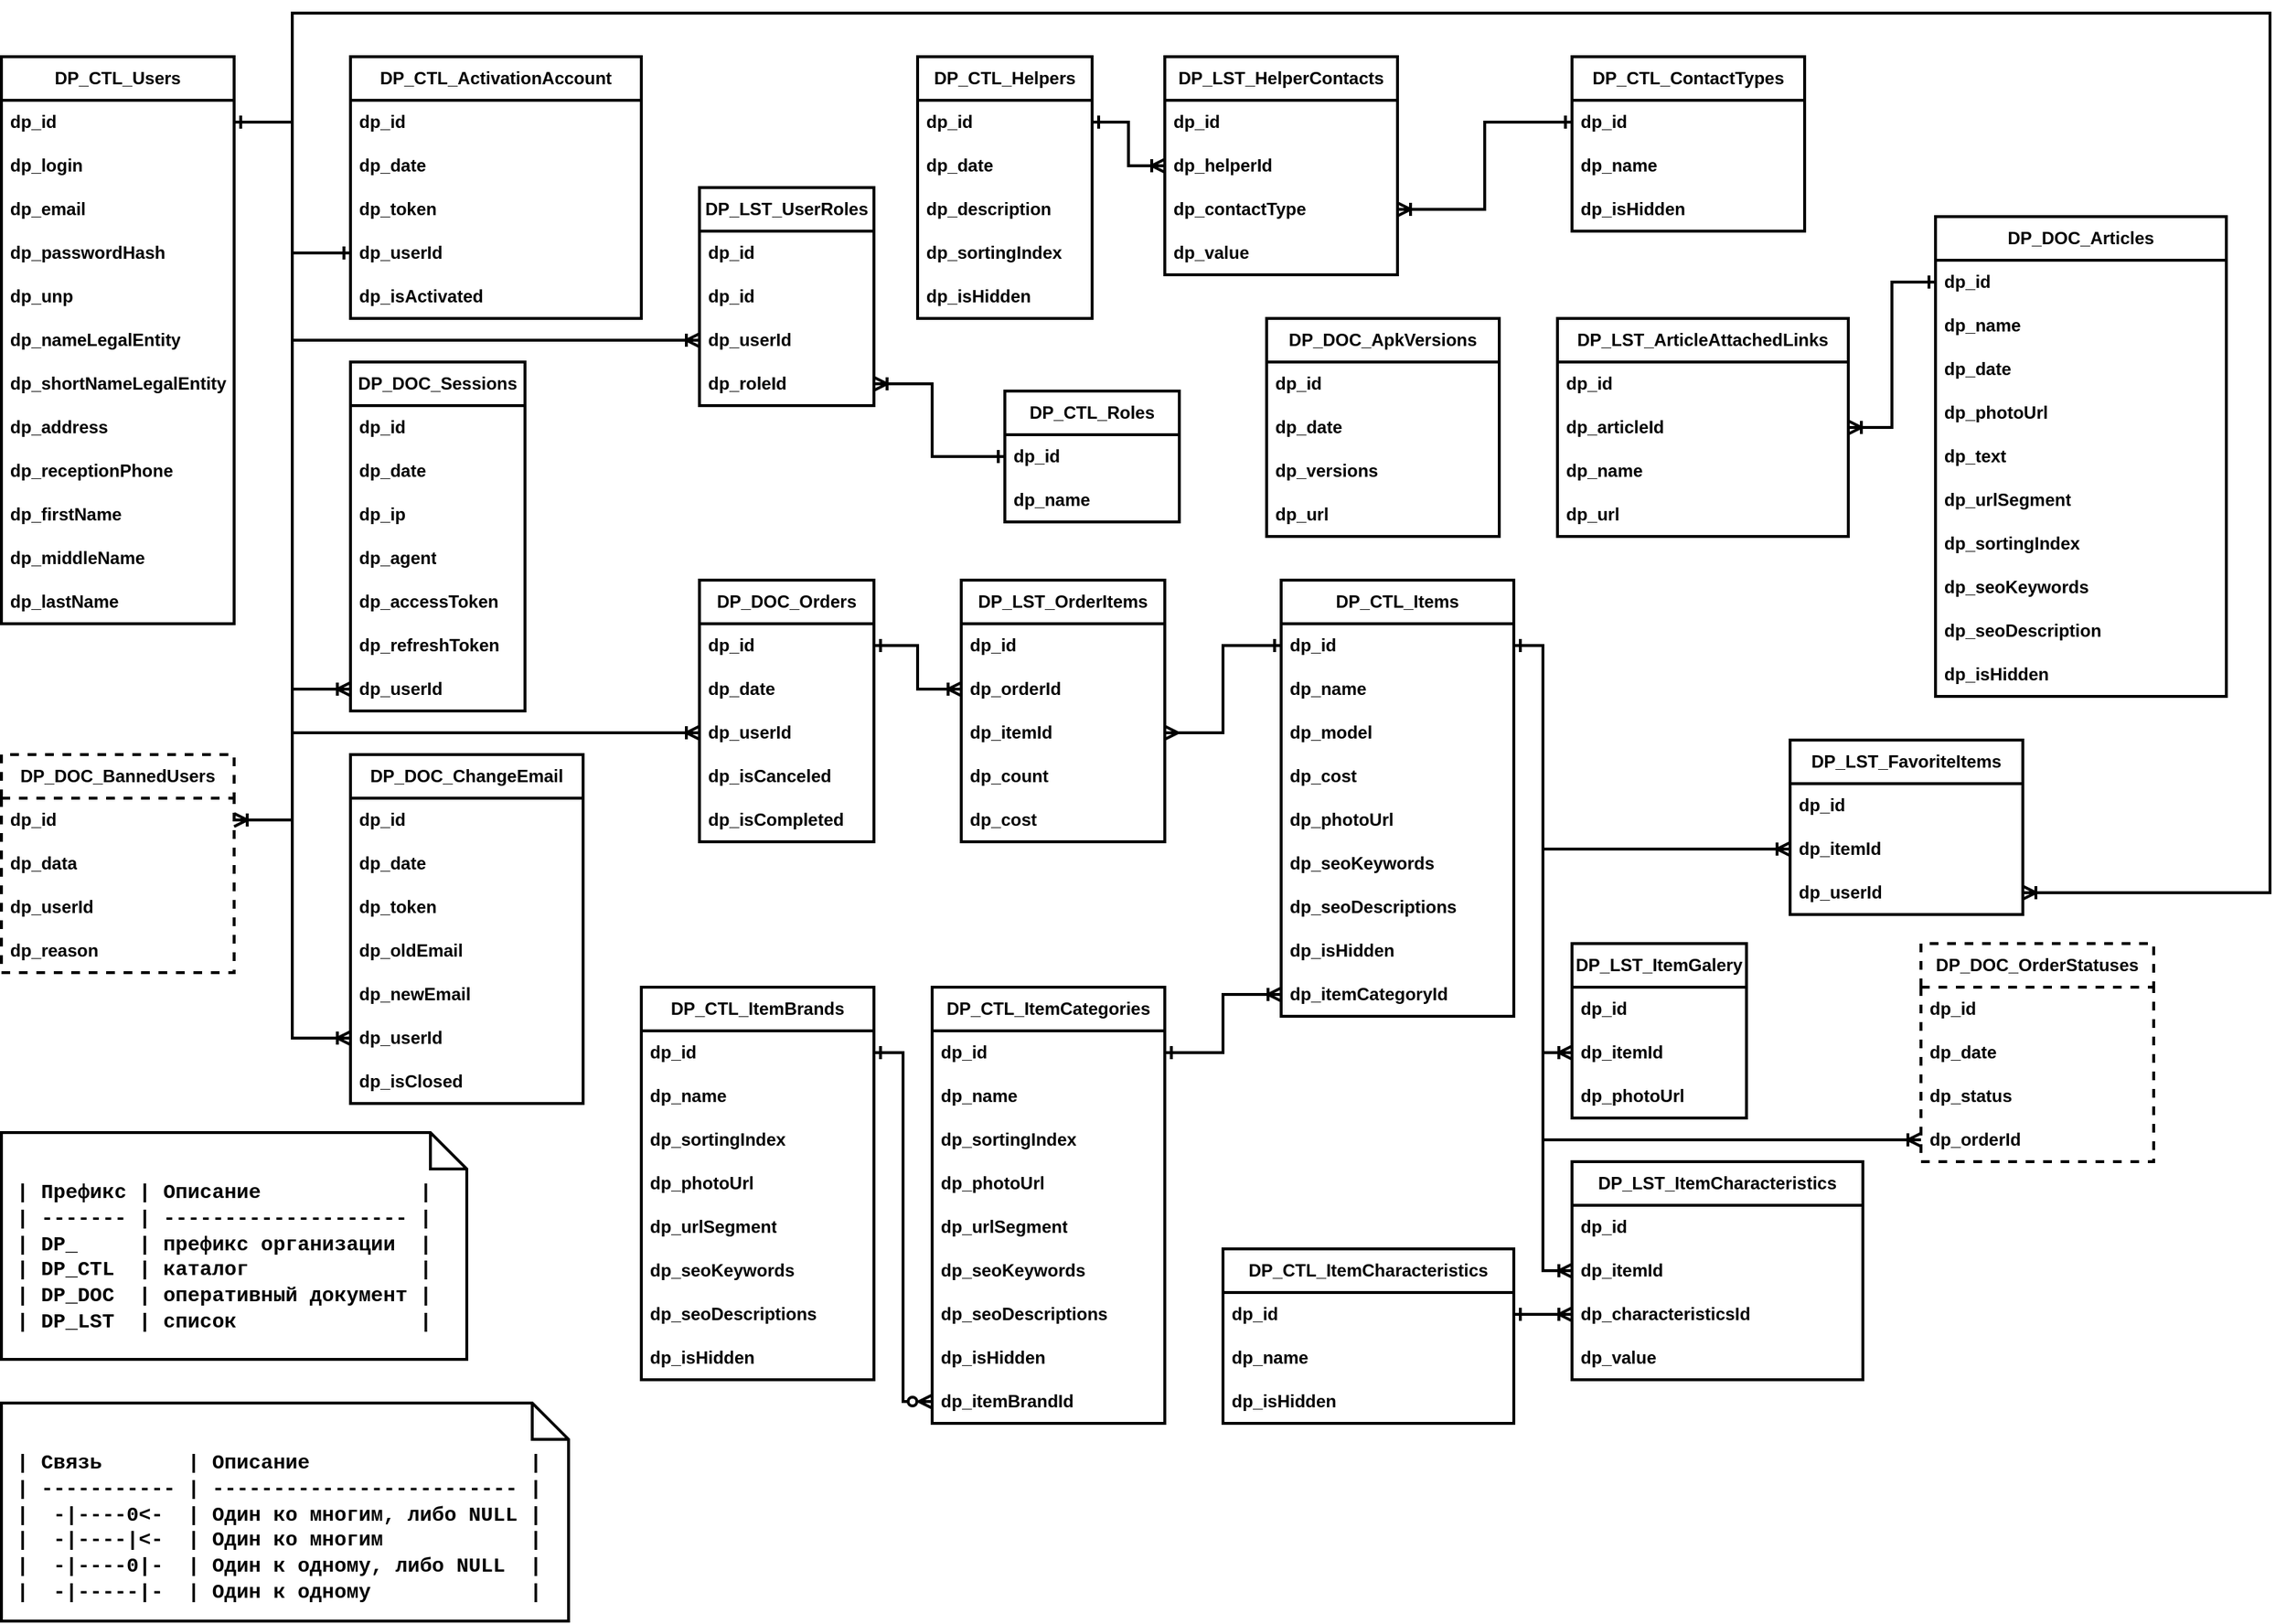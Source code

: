 <mxfile version="21.2.8" type="device">
  <diagram id="R2lEEEUBdFMjLlhIrx00" name="Page-1">
    <mxGraphModel dx="1998" dy="1228" grid="1" gridSize="10" guides="1" tooltips="1" connect="1" arrows="1" fold="1" page="1" pageScale="1" pageWidth="1654" pageHeight="1169" math="0" shadow="0" extFonts="Permanent Marker^https://fonts.googleapis.com/css?family=Permanent+Marker">
      <root>
        <mxCell id="0" />
        <mxCell id="1" parent="0" />
        <mxCell id="409vcOzin7DSKUUwwrOm-1" value="DP_CTL_Users" style="swimlane;fontStyle=1;childLayout=stackLayout;horizontal=1;startSize=30;horizontalStack=0;resizeParent=1;resizeParentMax=0;resizeLast=0;collapsible=1;marginBottom=0;whiteSpace=wrap;html=1;strokeWidth=2;" parent="1" vertex="1">
          <mxGeometry x="40" y="44" width="160" height="390" as="geometry" />
        </mxCell>
        <mxCell id="409vcOzin7DSKUUwwrOm-2" value="dp_id" style="text;strokeColor=none;fillColor=none;align=left;verticalAlign=middle;spacingLeft=4;spacingRight=4;overflow=hidden;points=[[0,0.5],[1,0.5]];portConstraint=eastwest;rotatable=0;whiteSpace=wrap;html=1;strokeWidth=2;fontStyle=1" parent="409vcOzin7DSKUUwwrOm-1" vertex="1">
          <mxGeometry y="30" width="160" height="30" as="geometry" />
        </mxCell>
        <mxCell id="409vcOzin7DSKUUwwrOm-3" value="dp_login" style="text;strokeColor=none;fillColor=none;align=left;verticalAlign=middle;spacingLeft=4;spacingRight=4;overflow=hidden;points=[[0,0.5],[1,0.5]];portConstraint=eastwest;rotatable=0;whiteSpace=wrap;html=1;strokeWidth=2;fontStyle=1" parent="409vcOzin7DSKUUwwrOm-1" vertex="1">
          <mxGeometry y="60" width="160" height="30" as="geometry" />
        </mxCell>
        <mxCell id="409vcOzin7DSKUUwwrOm-4" value="dp_email" style="text;strokeColor=none;fillColor=none;align=left;verticalAlign=middle;spacingLeft=4;spacingRight=4;overflow=hidden;points=[[0,0.5],[1,0.5]];portConstraint=eastwest;rotatable=0;whiteSpace=wrap;html=1;strokeWidth=2;fontStyle=1" parent="409vcOzin7DSKUUwwrOm-1" vertex="1">
          <mxGeometry y="90" width="160" height="30" as="geometry" />
        </mxCell>
        <mxCell id="409vcOzin7DSKUUwwrOm-5" value="dp_passwordHash" style="text;strokeColor=none;fillColor=none;align=left;verticalAlign=middle;spacingLeft=4;spacingRight=4;overflow=hidden;points=[[0,0.5],[1,0.5]];portConstraint=eastwest;rotatable=0;whiteSpace=wrap;html=1;strokeWidth=2;fontStyle=1" parent="409vcOzin7DSKUUwwrOm-1" vertex="1">
          <mxGeometry y="120" width="160" height="30" as="geometry" />
        </mxCell>
        <mxCell id="409vcOzin7DSKUUwwrOm-6" value="dp_unp" style="text;strokeColor=none;fillColor=none;align=left;verticalAlign=middle;spacingLeft=4;spacingRight=4;overflow=hidden;points=[[0,0.5],[1,0.5]];portConstraint=eastwest;rotatable=0;whiteSpace=wrap;html=1;strokeWidth=2;fontStyle=1" parent="409vcOzin7DSKUUwwrOm-1" vertex="1">
          <mxGeometry y="150" width="160" height="30" as="geometry" />
        </mxCell>
        <mxCell id="409vcOzin7DSKUUwwrOm-7" value="dp_nameLegalEntity" style="text;strokeColor=none;fillColor=none;align=left;verticalAlign=middle;spacingLeft=4;spacingRight=4;overflow=hidden;points=[[0,0.5],[1,0.5]];portConstraint=eastwest;rotatable=0;whiteSpace=wrap;html=1;strokeWidth=2;fontStyle=1" parent="409vcOzin7DSKUUwwrOm-1" vertex="1">
          <mxGeometry y="180" width="160" height="30" as="geometry" />
        </mxCell>
        <mxCell id="409vcOzin7DSKUUwwrOm-8" value="dp_shortNameLegalEntity" style="text;strokeColor=none;fillColor=none;align=left;verticalAlign=middle;spacingLeft=4;spacingRight=4;overflow=hidden;points=[[0,0.5],[1,0.5]];portConstraint=eastwest;rotatable=0;whiteSpace=wrap;html=1;strokeWidth=2;fontStyle=1" parent="409vcOzin7DSKUUwwrOm-1" vertex="1">
          <mxGeometry y="210" width="160" height="30" as="geometry" />
        </mxCell>
        <mxCell id="409vcOzin7DSKUUwwrOm-9" value="dp_address" style="text;strokeColor=none;fillColor=none;align=left;verticalAlign=middle;spacingLeft=4;spacingRight=4;overflow=hidden;points=[[0,0.5],[1,0.5]];portConstraint=eastwest;rotatable=0;whiteSpace=wrap;html=1;strokeWidth=2;fontStyle=1" parent="409vcOzin7DSKUUwwrOm-1" vertex="1">
          <mxGeometry y="240" width="160" height="30" as="geometry" />
        </mxCell>
        <mxCell id="409vcOzin7DSKUUwwrOm-10" value="dp_receptionPhone" style="text;strokeColor=none;fillColor=none;align=left;verticalAlign=middle;spacingLeft=4;spacingRight=4;overflow=hidden;points=[[0,0.5],[1,0.5]];portConstraint=eastwest;rotatable=0;whiteSpace=wrap;html=1;strokeWidth=2;fontStyle=1" parent="409vcOzin7DSKUUwwrOm-1" vertex="1">
          <mxGeometry y="270" width="160" height="30" as="geometry" />
        </mxCell>
        <mxCell id="409vcOzin7DSKUUwwrOm-13" value="dp_firstName" style="text;strokeColor=none;fillColor=none;align=left;verticalAlign=middle;spacingLeft=4;spacingRight=4;overflow=hidden;points=[[0,0.5],[1,0.5]];portConstraint=eastwest;rotatable=0;whiteSpace=wrap;html=1;strokeWidth=2;fontStyle=1" parent="409vcOzin7DSKUUwwrOm-1" vertex="1">
          <mxGeometry y="300" width="160" height="30" as="geometry" />
        </mxCell>
        <mxCell id="409vcOzin7DSKUUwwrOm-11" value="dp_middleName" style="text;strokeColor=none;fillColor=none;align=left;verticalAlign=middle;spacingLeft=4;spacingRight=4;overflow=hidden;points=[[0,0.5],[1,0.5]];portConstraint=eastwest;rotatable=0;whiteSpace=wrap;html=1;strokeWidth=2;fontStyle=1" parent="409vcOzin7DSKUUwwrOm-1" vertex="1">
          <mxGeometry y="330" width="160" height="30" as="geometry" />
        </mxCell>
        <mxCell id="pbeafoW2B7vMLL83LhqD-2" value="dp_lastName" style="text;strokeColor=none;fillColor=none;align=left;verticalAlign=middle;spacingLeft=4;spacingRight=4;overflow=hidden;points=[[0,0.5],[1,0.5]];portConstraint=eastwest;rotatable=0;whiteSpace=wrap;html=1;strokeWidth=2;fontStyle=1" vertex="1" parent="409vcOzin7DSKUUwwrOm-1">
          <mxGeometry y="360" width="160" height="30" as="geometry" />
        </mxCell>
        <mxCell id="409vcOzin7DSKUUwwrOm-15" value="DP_CTL_ActivationAccount" style="swimlane;fontStyle=1;childLayout=stackLayout;horizontal=1;startSize=30;horizontalStack=0;resizeParent=1;resizeParentMax=0;resizeLast=0;collapsible=1;marginBottom=0;whiteSpace=wrap;html=1;strokeWidth=2;" parent="1" vertex="1">
          <mxGeometry x="280" y="44" width="200" height="180" as="geometry" />
        </mxCell>
        <mxCell id="409vcOzin7DSKUUwwrOm-16" value="dp_id" style="text;strokeColor=none;fillColor=none;align=left;verticalAlign=middle;spacingLeft=4;spacingRight=4;overflow=hidden;points=[[0,0.5],[1,0.5]];portConstraint=eastwest;rotatable=0;whiteSpace=wrap;html=1;strokeWidth=2;fontStyle=1" parent="409vcOzin7DSKUUwwrOm-15" vertex="1">
          <mxGeometry y="30" width="200" height="30" as="geometry" />
        </mxCell>
        <mxCell id="409vcOzin7DSKUUwwrOm-17" value="dp_date" style="text;strokeColor=none;fillColor=none;align=left;verticalAlign=middle;spacingLeft=4;spacingRight=4;overflow=hidden;points=[[0,0.5],[1,0.5]];portConstraint=eastwest;rotatable=0;whiteSpace=wrap;html=1;strokeWidth=2;fontStyle=1" parent="409vcOzin7DSKUUwwrOm-15" vertex="1">
          <mxGeometry y="60" width="200" height="30" as="geometry" />
        </mxCell>
        <mxCell id="409vcOzin7DSKUUwwrOm-18" value="dp_token" style="text;strokeColor=none;fillColor=none;align=left;verticalAlign=middle;spacingLeft=4;spacingRight=4;overflow=hidden;points=[[0,0.5],[1,0.5]];portConstraint=eastwest;rotatable=0;whiteSpace=wrap;html=1;strokeWidth=2;fontStyle=1" parent="409vcOzin7DSKUUwwrOm-15" vertex="1">
          <mxGeometry y="90" width="200" height="30" as="geometry" />
        </mxCell>
        <mxCell id="409vcOzin7DSKUUwwrOm-19" value="dp_userId" style="text;strokeColor=none;fillColor=none;align=left;verticalAlign=middle;spacingLeft=4;spacingRight=4;overflow=hidden;points=[[0,0.5],[1,0.5]];portConstraint=eastwest;rotatable=0;whiteSpace=wrap;html=1;strokeWidth=2;fontStyle=1" parent="409vcOzin7DSKUUwwrOm-15" vertex="1">
          <mxGeometry y="120" width="200" height="30" as="geometry" />
        </mxCell>
        <mxCell id="409vcOzin7DSKUUwwrOm-20" value="dp_isActivated" style="text;strokeColor=none;fillColor=none;align=left;verticalAlign=middle;spacingLeft=4;spacingRight=4;overflow=hidden;points=[[0,0.5],[1,0.5]];portConstraint=eastwest;rotatable=0;whiteSpace=wrap;html=1;strokeWidth=2;fontStyle=1" parent="409vcOzin7DSKUUwwrOm-15" vertex="1">
          <mxGeometry y="150" width="200" height="30" as="geometry" />
        </mxCell>
        <mxCell id="409vcOzin7DSKUUwwrOm-29" value="DP_DOC_Sessions" style="swimlane;fontStyle=1;childLayout=stackLayout;horizontal=1;startSize=30;horizontalStack=0;resizeParent=1;resizeParentMax=0;resizeLast=0;collapsible=1;marginBottom=0;whiteSpace=wrap;html=1;strokeWidth=2;" parent="1" vertex="1">
          <mxGeometry x="280" y="254" width="120" height="240" as="geometry" />
        </mxCell>
        <mxCell id="409vcOzin7DSKUUwwrOm-30" value="dp_id" style="text;strokeColor=none;fillColor=none;align=left;verticalAlign=middle;spacingLeft=4;spacingRight=4;overflow=hidden;points=[[0,0.5],[1,0.5]];portConstraint=eastwest;rotatable=0;whiteSpace=wrap;html=1;strokeWidth=2;fontStyle=1" parent="409vcOzin7DSKUUwwrOm-29" vertex="1">
          <mxGeometry y="30" width="120" height="30" as="geometry" />
        </mxCell>
        <mxCell id="409vcOzin7DSKUUwwrOm-31" value="dp_date" style="text;strokeColor=none;fillColor=none;align=left;verticalAlign=middle;spacingLeft=4;spacingRight=4;overflow=hidden;points=[[0,0.5],[1,0.5]];portConstraint=eastwest;rotatable=0;whiteSpace=wrap;html=1;strokeWidth=2;fontStyle=1" parent="409vcOzin7DSKUUwwrOm-29" vertex="1">
          <mxGeometry y="60" width="120" height="30" as="geometry" />
        </mxCell>
        <mxCell id="409vcOzin7DSKUUwwrOm-32" value="dp_ip" style="text;strokeColor=none;fillColor=none;align=left;verticalAlign=middle;spacingLeft=4;spacingRight=4;overflow=hidden;points=[[0,0.5],[1,0.5]];portConstraint=eastwest;rotatable=0;whiteSpace=wrap;html=1;strokeWidth=2;fontStyle=1" parent="409vcOzin7DSKUUwwrOm-29" vertex="1">
          <mxGeometry y="90" width="120" height="30" as="geometry" />
        </mxCell>
        <mxCell id="409vcOzin7DSKUUwwrOm-33" value="dp_agent" style="text;strokeColor=none;fillColor=none;align=left;verticalAlign=middle;spacingLeft=4;spacingRight=4;overflow=hidden;points=[[0,0.5],[1,0.5]];portConstraint=eastwest;rotatable=0;whiteSpace=wrap;html=1;strokeWidth=2;fontStyle=1" parent="409vcOzin7DSKUUwwrOm-29" vertex="1">
          <mxGeometry y="120" width="120" height="30" as="geometry" />
        </mxCell>
        <mxCell id="409vcOzin7DSKUUwwrOm-34" value="dp_accessToken" style="text;strokeColor=none;fillColor=none;align=left;verticalAlign=middle;spacingLeft=4;spacingRight=4;overflow=hidden;points=[[0,0.5],[1,0.5]];portConstraint=eastwest;rotatable=0;whiteSpace=wrap;html=1;strokeWidth=2;fontStyle=1" parent="409vcOzin7DSKUUwwrOm-29" vertex="1">
          <mxGeometry y="150" width="120" height="30" as="geometry" />
        </mxCell>
        <mxCell id="409vcOzin7DSKUUwwrOm-35" value="dp_refreshToken" style="text;strokeColor=none;fillColor=none;align=left;verticalAlign=middle;spacingLeft=4;spacingRight=4;overflow=hidden;points=[[0,0.5],[1,0.5]];portConstraint=eastwest;rotatable=0;whiteSpace=wrap;html=1;strokeWidth=2;fontStyle=1" parent="409vcOzin7DSKUUwwrOm-29" vertex="1">
          <mxGeometry y="180" width="120" height="30" as="geometry" />
        </mxCell>
        <mxCell id="409vcOzin7DSKUUwwrOm-36" value="dp_userId" style="text;strokeColor=none;fillColor=none;align=left;verticalAlign=middle;spacingLeft=4;spacingRight=4;overflow=hidden;points=[[0,0.5],[1,0.5]];portConstraint=eastwest;rotatable=0;whiteSpace=wrap;html=1;strokeWidth=2;fontStyle=1" parent="409vcOzin7DSKUUwwrOm-29" vertex="1">
          <mxGeometry y="210" width="120" height="30" as="geometry" />
        </mxCell>
        <mxCell id="409vcOzin7DSKUUwwrOm-37" value="DP_DOC_ChangeEmail" style="swimlane;fontStyle=1;childLayout=stackLayout;horizontal=1;startSize=30;horizontalStack=0;resizeParent=1;resizeParentMax=0;resizeLast=0;collapsible=1;marginBottom=0;whiteSpace=wrap;html=1;strokeWidth=2;" parent="1" vertex="1">
          <mxGeometry x="280" y="524" width="160" height="240" as="geometry" />
        </mxCell>
        <mxCell id="409vcOzin7DSKUUwwrOm-38" value="dp_id" style="text;strokeColor=none;fillColor=none;align=left;verticalAlign=middle;spacingLeft=4;spacingRight=4;overflow=hidden;points=[[0,0.5],[1,0.5]];portConstraint=eastwest;rotatable=0;whiteSpace=wrap;html=1;strokeWidth=2;fontStyle=1" parent="409vcOzin7DSKUUwwrOm-37" vertex="1">
          <mxGeometry y="30" width="160" height="30" as="geometry" />
        </mxCell>
        <mxCell id="409vcOzin7DSKUUwwrOm-39" value="dp_date" style="text;strokeColor=none;fillColor=none;align=left;verticalAlign=middle;spacingLeft=4;spacingRight=4;overflow=hidden;points=[[0,0.5],[1,0.5]];portConstraint=eastwest;rotatable=0;whiteSpace=wrap;html=1;strokeWidth=2;fontStyle=1" parent="409vcOzin7DSKUUwwrOm-37" vertex="1">
          <mxGeometry y="60" width="160" height="30" as="geometry" />
        </mxCell>
        <mxCell id="409vcOzin7DSKUUwwrOm-40" value="dp_token" style="text;strokeColor=none;fillColor=none;align=left;verticalAlign=middle;spacingLeft=4;spacingRight=4;overflow=hidden;points=[[0,0.5],[1,0.5]];portConstraint=eastwest;rotatable=0;whiteSpace=wrap;html=1;strokeWidth=2;fontStyle=1" parent="409vcOzin7DSKUUwwrOm-37" vertex="1">
          <mxGeometry y="90" width="160" height="30" as="geometry" />
        </mxCell>
        <mxCell id="409vcOzin7DSKUUwwrOm-41" value="dp_oldEmail" style="text;strokeColor=none;fillColor=none;align=left;verticalAlign=middle;spacingLeft=4;spacingRight=4;overflow=hidden;points=[[0,0.5],[1,0.5]];portConstraint=eastwest;rotatable=0;whiteSpace=wrap;html=1;strokeWidth=2;fontStyle=1" parent="409vcOzin7DSKUUwwrOm-37" vertex="1">
          <mxGeometry y="120" width="160" height="30" as="geometry" />
        </mxCell>
        <mxCell id="409vcOzin7DSKUUwwrOm-42" value="dp_newEmail" style="text;strokeColor=none;fillColor=none;align=left;verticalAlign=middle;spacingLeft=4;spacingRight=4;overflow=hidden;points=[[0,0.5],[1,0.5]];portConstraint=eastwest;rotatable=0;whiteSpace=wrap;html=1;strokeWidth=2;fontStyle=1" parent="409vcOzin7DSKUUwwrOm-37" vertex="1">
          <mxGeometry y="150" width="160" height="30" as="geometry" />
        </mxCell>
        <mxCell id="409vcOzin7DSKUUwwrOm-43" value="dp_userId" style="text;strokeColor=none;fillColor=none;align=left;verticalAlign=middle;spacingLeft=4;spacingRight=4;overflow=hidden;points=[[0,0.5],[1,0.5]];portConstraint=eastwest;rotatable=0;whiteSpace=wrap;html=1;strokeWidth=2;fontStyle=1" parent="409vcOzin7DSKUUwwrOm-37" vertex="1">
          <mxGeometry y="180" width="160" height="30" as="geometry" />
        </mxCell>
        <mxCell id="409vcOzin7DSKUUwwrOm-44" value="dp_isClosed" style="text;strokeColor=none;fillColor=none;align=left;verticalAlign=middle;spacingLeft=4;spacingRight=4;overflow=hidden;points=[[0,0.5],[1,0.5]];portConstraint=eastwest;rotatable=0;whiteSpace=wrap;html=1;strokeWidth=2;fontStyle=1" parent="409vcOzin7DSKUUwwrOm-37" vertex="1">
          <mxGeometry y="210" width="160" height="30" as="geometry" />
        </mxCell>
        <mxCell id="409vcOzin7DSKUUwwrOm-45" value="DP_CTL_Roles" style="swimlane;fontStyle=1;childLayout=stackLayout;horizontal=1;startSize=30;horizontalStack=0;resizeParent=1;resizeParentMax=0;resizeLast=0;collapsible=1;marginBottom=0;whiteSpace=wrap;html=1;strokeWidth=2;" parent="1" vertex="1">
          <mxGeometry x="730" y="274" width="120" height="90" as="geometry" />
        </mxCell>
        <mxCell id="409vcOzin7DSKUUwwrOm-46" value="dp_id" style="text;strokeColor=none;fillColor=none;align=left;verticalAlign=middle;spacingLeft=4;spacingRight=4;overflow=hidden;points=[[0,0.5],[1,0.5]];portConstraint=eastwest;rotatable=0;whiteSpace=wrap;html=1;strokeWidth=2;fontStyle=1" parent="409vcOzin7DSKUUwwrOm-45" vertex="1">
          <mxGeometry y="30" width="120" height="30" as="geometry" />
        </mxCell>
        <mxCell id="409vcOzin7DSKUUwwrOm-47" value="dp_name" style="text;strokeColor=none;fillColor=none;align=left;verticalAlign=middle;spacingLeft=4;spacingRight=4;overflow=hidden;points=[[0,0.5],[1,0.5]];portConstraint=eastwest;rotatable=0;whiteSpace=wrap;html=1;strokeWidth=2;fontStyle=1" parent="409vcOzin7DSKUUwwrOm-45" vertex="1">
          <mxGeometry y="60" width="120" height="30" as="geometry" />
        </mxCell>
        <mxCell id="409vcOzin7DSKUUwwrOm-53" value="DP_LST_UserRoles" style="swimlane;fontStyle=1;childLayout=stackLayout;horizontal=1;startSize=30;horizontalStack=0;resizeParent=1;resizeParentMax=0;resizeLast=0;collapsible=1;marginBottom=0;whiteSpace=wrap;html=1;strokeWidth=2;" parent="1" vertex="1">
          <mxGeometry x="520" y="134" width="120" height="150" as="geometry" />
        </mxCell>
        <mxCell id="409vcOzin7DSKUUwwrOm-54" value="dp_id" style="text;strokeColor=none;fillColor=none;align=left;verticalAlign=middle;spacingLeft=4;spacingRight=4;overflow=hidden;points=[[0,0.5],[1,0.5]];portConstraint=eastwest;rotatable=0;whiteSpace=wrap;html=1;strokeWidth=2;fontStyle=1" parent="409vcOzin7DSKUUwwrOm-53" vertex="1">
          <mxGeometry y="30" width="120" height="30" as="geometry" />
        </mxCell>
        <mxCell id="pbeafoW2B7vMLL83LhqD-4" value="dp_id" style="text;strokeColor=none;fillColor=none;align=left;verticalAlign=middle;spacingLeft=4;spacingRight=4;overflow=hidden;points=[[0,0.5],[1,0.5]];portConstraint=eastwest;rotatable=0;whiteSpace=wrap;html=1;strokeWidth=2;fontStyle=1" vertex="1" parent="409vcOzin7DSKUUwwrOm-53">
          <mxGeometry y="60" width="120" height="30" as="geometry" />
        </mxCell>
        <mxCell id="409vcOzin7DSKUUwwrOm-55" value="dp_userId" style="text;strokeColor=none;fillColor=none;align=left;verticalAlign=middle;spacingLeft=4;spacingRight=4;overflow=hidden;points=[[0,0.5],[1,0.5]];portConstraint=eastwest;rotatable=0;whiteSpace=wrap;html=1;strokeWidth=2;fontStyle=1" parent="409vcOzin7DSKUUwwrOm-53" vertex="1">
          <mxGeometry y="90" width="120" height="30" as="geometry" />
        </mxCell>
        <mxCell id="409vcOzin7DSKUUwwrOm-56" value="dp_roleId" style="text;strokeColor=none;fillColor=none;align=left;verticalAlign=middle;spacingLeft=4;spacingRight=4;overflow=hidden;points=[[0,0.5],[1,0.5]];portConstraint=eastwest;rotatable=0;whiteSpace=wrap;html=1;strokeWidth=2;fontStyle=1" parent="409vcOzin7DSKUUwwrOm-53" vertex="1">
          <mxGeometry y="120" width="120" height="30" as="geometry" />
        </mxCell>
        <mxCell id="409vcOzin7DSKUUwwrOm-57" value="DP_DOC_BannedUsers" style="swimlane;fontStyle=1;childLayout=stackLayout;horizontal=1;startSize=30;horizontalStack=0;resizeParent=1;resizeParentMax=0;resizeLast=0;collapsible=1;marginBottom=0;whiteSpace=wrap;html=1;strokeWidth=2;dashed=1;" parent="1" vertex="1">
          <mxGeometry x="40" y="524" width="160" height="150" as="geometry" />
        </mxCell>
        <mxCell id="409vcOzin7DSKUUwwrOm-58" value="dp_id" style="text;strokeColor=none;fillColor=none;align=left;verticalAlign=middle;spacingLeft=4;spacingRight=4;overflow=hidden;points=[[0,0.5],[1,0.5]];portConstraint=eastwest;rotatable=0;whiteSpace=wrap;html=1;strokeWidth=2;fontStyle=1" parent="409vcOzin7DSKUUwwrOm-57" vertex="1">
          <mxGeometry y="30" width="160" height="30" as="geometry" />
        </mxCell>
        <mxCell id="409vcOzin7DSKUUwwrOm-59" value="dp_data" style="text;strokeColor=none;fillColor=none;align=left;verticalAlign=middle;spacingLeft=4;spacingRight=4;overflow=hidden;points=[[0,0.5],[1,0.5]];portConstraint=eastwest;rotatable=0;whiteSpace=wrap;html=1;strokeWidth=2;fontStyle=1" parent="409vcOzin7DSKUUwwrOm-57" vertex="1">
          <mxGeometry y="60" width="160" height="30" as="geometry" />
        </mxCell>
        <mxCell id="409vcOzin7DSKUUwwrOm-60" value="dp_userId" style="text;strokeColor=none;fillColor=none;align=left;verticalAlign=middle;spacingLeft=4;spacingRight=4;overflow=hidden;points=[[0,0.5],[1,0.5]];portConstraint=eastwest;rotatable=0;whiteSpace=wrap;html=1;strokeWidth=2;fontStyle=1" parent="409vcOzin7DSKUUwwrOm-57" vertex="1">
          <mxGeometry y="90" width="160" height="30" as="geometry" />
        </mxCell>
        <mxCell id="409vcOzin7DSKUUwwrOm-61" value="dp_reason" style="text;strokeColor=none;fillColor=none;align=left;verticalAlign=middle;spacingLeft=4;spacingRight=4;overflow=hidden;points=[[0,0.5],[1,0.5]];portConstraint=eastwest;rotatable=0;whiteSpace=wrap;html=1;strokeWidth=2;fontStyle=1" parent="409vcOzin7DSKUUwwrOm-57" vertex="1">
          <mxGeometry y="120" width="160" height="30" as="geometry" />
        </mxCell>
        <mxCell id="409vcOzin7DSKUUwwrOm-62" value="DP_CTL_ItemBrands" style="swimlane;fontStyle=1;childLayout=stackLayout;horizontal=1;startSize=30;horizontalStack=0;resizeParent=1;resizeParentMax=0;resizeLast=0;collapsible=1;marginBottom=0;whiteSpace=wrap;html=1;strokeWidth=2;" parent="1" vertex="1">
          <mxGeometry x="480" y="684" width="160" height="270" as="geometry" />
        </mxCell>
        <mxCell id="409vcOzin7DSKUUwwrOm-63" value="dp_id" style="text;strokeColor=none;fillColor=none;align=left;verticalAlign=middle;spacingLeft=4;spacingRight=4;overflow=hidden;points=[[0,0.5],[1,0.5]];portConstraint=eastwest;rotatable=0;whiteSpace=wrap;html=1;strokeWidth=2;fontStyle=1" parent="409vcOzin7DSKUUwwrOm-62" vertex="1">
          <mxGeometry y="30" width="160" height="30" as="geometry" />
        </mxCell>
        <mxCell id="409vcOzin7DSKUUwwrOm-64" value="dp_name" style="text;strokeColor=none;fillColor=none;align=left;verticalAlign=middle;spacingLeft=4;spacingRight=4;overflow=hidden;points=[[0,0.5],[1,0.5]];portConstraint=eastwest;rotatable=0;whiteSpace=wrap;html=1;strokeWidth=2;fontStyle=1" parent="409vcOzin7DSKUUwwrOm-62" vertex="1">
          <mxGeometry y="60" width="160" height="30" as="geometry" />
        </mxCell>
        <mxCell id="409vcOzin7DSKUUwwrOm-65" value="dp_sortingIndex" style="text;strokeColor=none;fillColor=none;align=left;verticalAlign=middle;spacingLeft=4;spacingRight=4;overflow=hidden;points=[[0,0.5],[1,0.5]];portConstraint=eastwest;rotatable=0;whiteSpace=wrap;html=1;strokeWidth=2;fontStyle=1" parent="409vcOzin7DSKUUwwrOm-62" vertex="1">
          <mxGeometry y="90" width="160" height="30" as="geometry" />
        </mxCell>
        <mxCell id="409vcOzin7DSKUUwwrOm-66" value="dp_photoUrl" style="text;strokeColor=none;fillColor=none;align=left;verticalAlign=middle;spacingLeft=4;spacingRight=4;overflow=hidden;points=[[0,0.5],[1,0.5]];portConstraint=eastwest;rotatable=0;whiteSpace=wrap;html=1;strokeWidth=2;fontStyle=1" parent="409vcOzin7DSKUUwwrOm-62" vertex="1">
          <mxGeometry y="120" width="160" height="30" as="geometry" />
        </mxCell>
        <mxCell id="409vcOzin7DSKUUwwrOm-67" value="dp_urlSegment" style="text;strokeColor=none;fillColor=none;align=left;verticalAlign=middle;spacingLeft=4;spacingRight=4;overflow=hidden;points=[[0,0.5],[1,0.5]];portConstraint=eastwest;rotatable=0;whiteSpace=wrap;html=1;strokeWidth=2;fontStyle=1" parent="409vcOzin7DSKUUwwrOm-62" vertex="1">
          <mxGeometry y="150" width="160" height="30" as="geometry" />
        </mxCell>
        <mxCell id="409vcOzin7DSKUUwwrOm-68" value="dp_seoKeywords" style="text;strokeColor=none;fillColor=none;align=left;verticalAlign=middle;spacingLeft=4;spacingRight=4;overflow=hidden;points=[[0,0.5],[1,0.5]];portConstraint=eastwest;rotatable=0;whiteSpace=wrap;html=1;strokeWidth=2;fontStyle=1" parent="409vcOzin7DSKUUwwrOm-62" vertex="1">
          <mxGeometry y="180" width="160" height="30" as="geometry" />
        </mxCell>
        <mxCell id="409vcOzin7DSKUUwwrOm-69" value="dp_seoDescriptions" style="text;strokeColor=none;fillColor=none;align=left;verticalAlign=middle;spacingLeft=4;spacingRight=4;overflow=hidden;points=[[0,0.5],[1,0.5]];portConstraint=eastwest;rotatable=0;whiteSpace=wrap;html=1;strokeWidth=2;fontStyle=1" parent="409vcOzin7DSKUUwwrOm-62" vertex="1">
          <mxGeometry y="210" width="160" height="30" as="geometry" />
        </mxCell>
        <mxCell id="409vcOzin7DSKUUwwrOm-70" value="dp_isHidden" style="text;strokeColor=none;fillColor=none;align=left;verticalAlign=middle;spacingLeft=4;spacingRight=4;overflow=hidden;points=[[0,0.5],[1,0.5]];portConstraint=eastwest;rotatable=0;whiteSpace=wrap;html=1;strokeWidth=2;fontStyle=1" parent="409vcOzin7DSKUUwwrOm-62" vertex="1">
          <mxGeometry y="240" width="160" height="30" as="geometry" />
        </mxCell>
        <mxCell id="409vcOzin7DSKUUwwrOm-71" value="DP_CTL_ItemCategories" style="swimlane;fontStyle=1;childLayout=stackLayout;horizontal=1;startSize=30;horizontalStack=0;resizeParent=1;resizeParentMax=0;resizeLast=0;collapsible=1;marginBottom=0;whiteSpace=wrap;html=1;strokeWidth=2;" parent="1" vertex="1">
          <mxGeometry x="680" y="684" width="160" height="300" as="geometry" />
        </mxCell>
        <mxCell id="409vcOzin7DSKUUwwrOm-72" value="dp_id" style="text;strokeColor=none;fillColor=none;align=left;verticalAlign=middle;spacingLeft=4;spacingRight=4;overflow=hidden;points=[[0,0.5],[1,0.5]];portConstraint=eastwest;rotatable=0;whiteSpace=wrap;html=1;strokeWidth=2;fontStyle=1" parent="409vcOzin7DSKUUwwrOm-71" vertex="1">
          <mxGeometry y="30" width="160" height="30" as="geometry" />
        </mxCell>
        <mxCell id="409vcOzin7DSKUUwwrOm-73" value="dp_name" style="text;strokeColor=none;fillColor=none;align=left;verticalAlign=middle;spacingLeft=4;spacingRight=4;overflow=hidden;points=[[0,0.5],[1,0.5]];portConstraint=eastwest;rotatable=0;whiteSpace=wrap;html=1;strokeWidth=2;fontStyle=1" parent="409vcOzin7DSKUUwwrOm-71" vertex="1">
          <mxGeometry y="60" width="160" height="30" as="geometry" />
        </mxCell>
        <mxCell id="409vcOzin7DSKUUwwrOm-74" value="dp_sortingIndex" style="text;strokeColor=none;fillColor=none;align=left;verticalAlign=middle;spacingLeft=4;spacingRight=4;overflow=hidden;points=[[0,0.5],[1,0.5]];portConstraint=eastwest;rotatable=0;whiteSpace=wrap;html=1;strokeWidth=2;fontStyle=1" parent="409vcOzin7DSKUUwwrOm-71" vertex="1">
          <mxGeometry y="90" width="160" height="30" as="geometry" />
        </mxCell>
        <mxCell id="409vcOzin7DSKUUwwrOm-75" value="dp_photoUrl" style="text;strokeColor=none;fillColor=none;align=left;verticalAlign=middle;spacingLeft=4;spacingRight=4;overflow=hidden;points=[[0,0.5],[1,0.5]];portConstraint=eastwest;rotatable=0;whiteSpace=wrap;html=1;strokeWidth=2;fontStyle=1" parent="409vcOzin7DSKUUwwrOm-71" vertex="1">
          <mxGeometry y="120" width="160" height="30" as="geometry" />
        </mxCell>
        <mxCell id="409vcOzin7DSKUUwwrOm-76" value="dp_urlSegment" style="text;strokeColor=none;fillColor=none;align=left;verticalAlign=middle;spacingLeft=4;spacingRight=4;overflow=hidden;points=[[0,0.5],[1,0.5]];portConstraint=eastwest;rotatable=0;whiteSpace=wrap;html=1;strokeWidth=2;fontStyle=1" parent="409vcOzin7DSKUUwwrOm-71" vertex="1">
          <mxGeometry y="150" width="160" height="30" as="geometry" />
        </mxCell>
        <mxCell id="409vcOzin7DSKUUwwrOm-77" value="dp_seoKeywords" style="text;strokeColor=none;fillColor=none;align=left;verticalAlign=middle;spacingLeft=4;spacingRight=4;overflow=hidden;points=[[0,0.5],[1,0.5]];portConstraint=eastwest;rotatable=0;whiteSpace=wrap;html=1;strokeWidth=2;fontStyle=1" parent="409vcOzin7DSKUUwwrOm-71" vertex="1">
          <mxGeometry y="180" width="160" height="30" as="geometry" />
        </mxCell>
        <mxCell id="409vcOzin7DSKUUwwrOm-78" value="dp_seoDescriptions" style="text;strokeColor=none;fillColor=none;align=left;verticalAlign=middle;spacingLeft=4;spacingRight=4;overflow=hidden;points=[[0,0.5],[1,0.5]];portConstraint=eastwest;rotatable=0;whiteSpace=wrap;html=1;strokeWidth=2;fontStyle=1" parent="409vcOzin7DSKUUwwrOm-71" vertex="1">
          <mxGeometry y="210" width="160" height="30" as="geometry" />
        </mxCell>
        <mxCell id="409vcOzin7DSKUUwwrOm-79" value="dp_isHidden" style="text;strokeColor=none;fillColor=none;align=left;verticalAlign=middle;spacingLeft=4;spacingRight=4;overflow=hidden;points=[[0,0.5],[1,0.5]];portConstraint=eastwest;rotatable=0;whiteSpace=wrap;html=1;strokeWidth=2;fontStyle=1" parent="409vcOzin7DSKUUwwrOm-71" vertex="1">
          <mxGeometry y="240" width="160" height="30" as="geometry" />
        </mxCell>
        <mxCell id="409vcOzin7DSKUUwwrOm-80" value="dp_itemBrandId" style="text;strokeColor=none;fillColor=none;align=left;verticalAlign=middle;spacingLeft=4;spacingRight=4;overflow=hidden;points=[[0,0.5],[1,0.5]];portConstraint=eastwest;rotatable=0;whiteSpace=wrap;html=1;strokeWidth=2;fontStyle=1" parent="409vcOzin7DSKUUwwrOm-71" vertex="1">
          <mxGeometry y="270" width="160" height="30" as="geometry" />
        </mxCell>
        <mxCell id="409vcOzin7DSKUUwwrOm-81" value="DP_CTL_Items" style="swimlane;fontStyle=1;childLayout=stackLayout;horizontal=1;startSize=30;horizontalStack=0;resizeParent=1;resizeParentMax=0;resizeLast=0;collapsible=1;marginBottom=0;whiteSpace=wrap;html=1;strokeWidth=2;" parent="1" vertex="1">
          <mxGeometry x="920" y="404" width="160" height="300" as="geometry" />
        </mxCell>
        <mxCell id="409vcOzin7DSKUUwwrOm-82" value="dp_id" style="text;strokeColor=none;fillColor=none;align=left;verticalAlign=middle;spacingLeft=4;spacingRight=4;overflow=hidden;points=[[0,0.5],[1,0.5]];portConstraint=eastwest;rotatable=0;whiteSpace=wrap;html=1;strokeWidth=2;fontStyle=1" parent="409vcOzin7DSKUUwwrOm-81" vertex="1">
          <mxGeometry y="30" width="160" height="30" as="geometry" />
        </mxCell>
        <mxCell id="409vcOzin7DSKUUwwrOm-83" value="dp_name" style="text;strokeColor=none;fillColor=none;align=left;verticalAlign=middle;spacingLeft=4;spacingRight=4;overflow=hidden;points=[[0,0.5],[1,0.5]];portConstraint=eastwest;rotatable=0;whiteSpace=wrap;html=1;strokeWidth=2;fontStyle=1" parent="409vcOzin7DSKUUwwrOm-81" vertex="1">
          <mxGeometry y="60" width="160" height="30" as="geometry" />
        </mxCell>
        <mxCell id="409vcOzin7DSKUUwwrOm-84" value="dp_model" style="text;strokeColor=none;fillColor=none;align=left;verticalAlign=middle;spacingLeft=4;spacingRight=4;overflow=hidden;points=[[0,0.5],[1,0.5]];portConstraint=eastwest;rotatable=0;whiteSpace=wrap;html=1;strokeWidth=2;fontStyle=1" parent="409vcOzin7DSKUUwwrOm-81" vertex="1">
          <mxGeometry y="90" width="160" height="30" as="geometry" />
        </mxCell>
        <mxCell id="409vcOzin7DSKUUwwrOm-85" value="dp_cost" style="text;strokeColor=none;fillColor=none;align=left;verticalAlign=middle;spacingLeft=4;spacingRight=4;overflow=hidden;points=[[0,0.5],[1,0.5]];portConstraint=eastwest;rotatable=0;whiteSpace=wrap;html=1;strokeWidth=2;fontStyle=1" parent="409vcOzin7DSKUUwwrOm-81" vertex="1">
          <mxGeometry y="120" width="160" height="30" as="geometry" />
        </mxCell>
        <mxCell id="409vcOzin7DSKUUwwrOm-86" value="dp_photoUrl" style="text;strokeColor=none;fillColor=none;align=left;verticalAlign=middle;spacingLeft=4;spacingRight=4;overflow=hidden;points=[[0,0.5],[1,0.5]];portConstraint=eastwest;rotatable=0;whiteSpace=wrap;html=1;strokeWidth=2;fontStyle=1" parent="409vcOzin7DSKUUwwrOm-81" vertex="1">
          <mxGeometry y="150" width="160" height="30" as="geometry" />
        </mxCell>
        <mxCell id="409vcOzin7DSKUUwwrOm-87" value="dp_seoKeywords" style="text;strokeColor=none;fillColor=none;align=left;verticalAlign=middle;spacingLeft=4;spacingRight=4;overflow=hidden;points=[[0,0.5],[1,0.5]];portConstraint=eastwest;rotatable=0;whiteSpace=wrap;html=1;strokeWidth=2;fontStyle=1" parent="409vcOzin7DSKUUwwrOm-81" vertex="1">
          <mxGeometry y="180" width="160" height="30" as="geometry" />
        </mxCell>
        <mxCell id="409vcOzin7DSKUUwwrOm-88" value="dp_seoDescriptions" style="text;strokeColor=none;fillColor=none;align=left;verticalAlign=middle;spacingLeft=4;spacingRight=4;overflow=hidden;points=[[0,0.5],[1,0.5]];portConstraint=eastwest;rotatable=0;whiteSpace=wrap;html=1;strokeWidth=2;fontStyle=1" parent="409vcOzin7DSKUUwwrOm-81" vertex="1">
          <mxGeometry y="210" width="160" height="30" as="geometry" />
        </mxCell>
        <mxCell id="409vcOzin7DSKUUwwrOm-89" value="dp_isHidden" style="text;strokeColor=none;fillColor=none;align=left;verticalAlign=middle;spacingLeft=4;spacingRight=4;overflow=hidden;points=[[0,0.5],[1,0.5]];portConstraint=eastwest;rotatable=0;whiteSpace=wrap;html=1;strokeWidth=2;fontStyle=1" parent="409vcOzin7DSKUUwwrOm-81" vertex="1">
          <mxGeometry y="240" width="160" height="30" as="geometry" />
        </mxCell>
        <mxCell id="409vcOzin7DSKUUwwrOm-90" value="dp_itemCategoryId" style="text;strokeColor=none;fillColor=none;align=left;verticalAlign=middle;spacingLeft=4;spacingRight=4;overflow=hidden;points=[[0,0.5],[1,0.5]];portConstraint=eastwest;rotatable=0;whiteSpace=wrap;html=1;strokeWidth=2;fontStyle=1" parent="409vcOzin7DSKUUwwrOm-81" vertex="1">
          <mxGeometry y="270" width="160" height="30" as="geometry" />
        </mxCell>
        <mxCell id="409vcOzin7DSKUUwwrOm-91" value="DP_LST_ItemGalery" style="swimlane;fontStyle=1;childLayout=stackLayout;horizontal=1;startSize=30;horizontalStack=0;resizeParent=1;resizeParentMax=0;resizeLast=0;collapsible=1;marginBottom=0;whiteSpace=wrap;html=1;strokeWidth=2;" parent="1" vertex="1">
          <mxGeometry x="1120" y="654" width="120" height="120" as="geometry" />
        </mxCell>
        <mxCell id="409vcOzin7DSKUUwwrOm-92" value="dp_id" style="text;strokeColor=none;fillColor=none;align=left;verticalAlign=middle;spacingLeft=4;spacingRight=4;overflow=hidden;points=[[0,0.5],[1,0.5]];portConstraint=eastwest;rotatable=0;whiteSpace=wrap;html=1;strokeWidth=2;fontStyle=1" parent="409vcOzin7DSKUUwwrOm-91" vertex="1">
          <mxGeometry y="30" width="120" height="30" as="geometry" />
        </mxCell>
        <mxCell id="409vcOzin7DSKUUwwrOm-93" value="dp_itemId" style="text;strokeColor=none;fillColor=none;align=left;verticalAlign=middle;spacingLeft=4;spacingRight=4;overflow=hidden;points=[[0,0.5],[1,0.5]];portConstraint=eastwest;rotatable=0;whiteSpace=wrap;html=1;strokeWidth=2;fontStyle=1" parent="409vcOzin7DSKUUwwrOm-91" vertex="1">
          <mxGeometry y="60" width="120" height="30" as="geometry" />
        </mxCell>
        <mxCell id="409vcOzin7DSKUUwwrOm-94" value="dp_photoUrl" style="text;strokeColor=none;fillColor=none;align=left;verticalAlign=middle;spacingLeft=4;spacingRight=4;overflow=hidden;points=[[0,0.5],[1,0.5]];portConstraint=eastwest;rotatable=0;whiteSpace=wrap;html=1;strokeWidth=2;fontStyle=1" parent="409vcOzin7DSKUUwwrOm-91" vertex="1">
          <mxGeometry y="90" width="120" height="30" as="geometry" />
        </mxCell>
        <mxCell id="409vcOzin7DSKUUwwrOm-101" value="DP_LST_ItemCharacteristics" style="swimlane;fontStyle=1;childLayout=stackLayout;horizontal=1;startSize=30;horizontalStack=0;resizeParent=1;resizeParentMax=0;resizeLast=0;collapsible=1;marginBottom=0;whiteSpace=wrap;html=1;strokeWidth=2;" parent="1" vertex="1">
          <mxGeometry x="1120" y="804" width="200" height="150" as="geometry" />
        </mxCell>
        <mxCell id="409vcOzin7DSKUUwwrOm-102" value="dp_id" style="text;strokeColor=none;fillColor=none;align=left;verticalAlign=middle;spacingLeft=4;spacingRight=4;overflow=hidden;points=[[0,0.5],[1,0.5]];portConstraint=eastwest;rotatable=0;whiteSpace=wrap;html=1;strokeWidth=2;fontStyle=1" parent="409vcOzin7DSKUUwwrOm-101" vertex="1">
          <mxGeometry y="30" width="200" height="30" as="geometry" />
        </mxCell>
        <mxCell id="409vcOzin7DSKUUwwrOm-103" value="dp_itemId" style="text;strokeColor=none;fillColor=none;align=left;verticalAlign=middle;spacingLeft=4;spacingRight=4;overflow=hidden;points=[[0,0.5],[1,0.5]];portConstraint=eastwest;rotatable=0;whiteSpace=wrap;html=1;strokeWidth=2;fontStyle=1" parent="409vcOzin7DSKUUwwrOm-101" vertex="1">
          <mxGeometry y="60" width="200" height="30" as="geometry" />
        </mxCell>
        <mxCell id="409vcOzin7DSKUUwwrOm-104" value="dp_characteristicsId" style="text;strokeColor=none;fillColor=none;align=left;verticalAlign=middle;spacingLeft=4;spacingRight=4;overflow=hidden;points=[[0,0.5],[1,0.5]];portConstraint=eastwest;rotatable=0;whiteSpace=wrap;html=1;strokeWidth=2;fontStyle=1" parent="409vcOzin7DSKUUwwrOm-101" vertex="1">
          <mxGeometry y="90" width="200" height="30" as="geometry" />
        </mxCell>
        <mxCell id="409vcOzin7DSKUUwwrOm-105" value="dp_value" style="text;strokeColor=none;fillColor=none;align=left;verticalAlign=middle;spacingLeft=4;spacingRight=4;overflow=hidden;points=[[0,0.5],[1,0.5]];portConstraint=eastwest;rotatable=0;whiteSpace=wrap;html=1;strokeWidth=2;fontStyle=1" parent="409vcOzin7DSKUUwwrOm-101" vertex="1">
          <mxGeometry y="120" width="200" height="30" as="geometry" />
        </mxCell>
        <mxCell id="409vcOzin7DSKUUwwrOm-106" value="DP_CTL_ItemCharacteristics" style="swimlane;fontStyle=1;childLayout=stackLayout;horizontal=1;startSize=30;horizontalStack=0;resizeParent=1;resizeParentMax=0;resizeLast=0;collapsible=1;marginBottom=0;whiteSpace=wrap;html=1;strokeWidth=2;" parent="1" vertex="1">
          <mxGeometry x="880" y="864" width="200" height="120" as="geometry" />
        </mxCell>
        <mxCell id="409vcOzin7DSKUUwwrOm-107" value="dp_id" style="text;strokeColor=none;fillColor=none;align=left;verticalAlign=middle;spacingLeft=4;spacingRight=4;overflow=hidden;points=[[0,0.5],[1,0.5]];portConstraint=eastwest;rotatable=0;whiteSpace=wrap;html=1;strokeWidth=2;fontStyle=1" parent="409vcOzin7DSKUUwwrOm-106" vertex="1">
          <mxGeometry y="30" width="200" height="30" as="geometry" />
        </mxCell>
        <mxCell id="pbeafoW2B7vMLL83LhqD-5" value="dp_name" style="text;strokeColor=none;fillColor=none;align=left;verticalAlign=middle;spacingLeft=4;spacingRight=4;overflow=hidden;points=[[0,0.5],[1,0.5]];portConstraint=eastwest;rotatable=0;whiteSpace=wrap;html=1;strokeWidth=2;fontStyle=1" vertex="1" parent="409vcOzin7DSKUUwwrOm-106">
          <mxGeometry y="60" width="200" height="30" as="geometry" />
        </mxCell>
        <mxCell id="409vcOzin7DSKUUwwrOm-108" value="dp_isHidden" style="text;strokeColor=none;fillColor=none;align=left;verticalAlign=middle;spacingLeft=4;spacingRight=4;overflow=hidden;points=[[0,0.5],[1,0.5]];portConstraint=eastwest;rotatable=0;whiteSpace=wrap;html=1;strokeWidth=2;fontStyle=1" parent="409vcOzin7DSKUUwwrOm-106" vertex="1">
          <mxGeometry y="90" width="200" height="30" as="geometry" />
        </mxCell>
        <mxCell id="409vcOzin7DSKUUwwrOm-111" value="DP_DOC_Orders" style="swimlane;fontStyle=1;childLayout=stackLayout;horizontal=1;startSize=30;horizontalStack=0;resizeParent=1;resizeParentMax=0;resizeLast=0;collapsible=1;marginBottom=0;whiteSpace=wrap;html=1;strokeWidth=2;" parent="1" vertex="1">
          <mxGeometry x="520" y="404" width="120" height="180" as="geometry" />
        </mxCell>
        <mxCell id="409vcOzin7DSKUUwwrOm-112" value="dp_id" style="text;strokeColor=none;fillColor=none;align=left;verticalAlign=middle;spacingLeft=4;spacingRight=4;overflow=hidden;points=[[0,0.5],[1,0.5]];portConstraint=eastwest;rotatable=0;whiteSpace=wrap;html=1;strokeWidth=2;fontStyle=1" parent="409vcOzin7DSKUUwwrOm-111" vertex="1">
          <mxGeometry y="30" width="120" height="30" as="geometry" />
        </mxCell>
        <mxCell id="409vcOzin7DSKUUwwrOm-113" value="dp_date" style="text;strokeColor=none;fillColor=none;align=left;verticalAlign=middle;spacingLeft=4;spacingRight=4;overflow=hidden;points=[[0,0.5],[1,0.5]];portConstraint=eastwest;rotatable=0;whiteSpace=wrap;html=1;strokeWidth=2;fontStyle=1" parent="409vcOzin7DSKUUwwrOm-111" vertex="1">
          <mxGeometry y="60" width="120" height="30" as="geometry" />
        </mxCell>
        <mxCell id="409vcOzin7DSKUUwwrOm-114" value="dp_userId" style="text;strokeColor=none;fillColor=none;align=left;verticalAlign=middle;spacingLeft=4;spacingRight=4;overflow=hidden;points=[[0,0.5],[1,0.5]];portConstraint=eastwest;rotatable=0;whiteSpace=wrap;html=1;strokeWidth=2;fontStyle=1" parent="409vcOzin7DSKUUwwrOm-111" vertex="1">
          <mxGeometry y="90" width="120" height="30" as="geometry" />
        </mxCell>
        <mxCell id="409vcOzin7DSKUUwwrOm-115" value="dp_isCanceled" style="text;strokeColor=none;fillColor=none;align=left;verticalAlign=middle;spacingLeft=4;spacingRight=4;overflow=hidden;points=[[0,0.5],[1,0.5]];portConstraint=eastwest;rotatable=0;whiteSpace=wrap;html=1;strokeWidth=2;fontStyle=1" parent="409vcOzin7DSKUUwwrOm-111" vertex="1">
          <mxGeometry y="120" width="120" height="30" as="geometry" />
        </mxCell>
        <mxCell id="409vcOzin7DSKUUwwrOm-116" value="dp_isCompleted" style="text;strokeColor=none;fillColor=none;align=left;verticalAlign=middle;spacingLeft=4;spacingRight=4;overflow=hidden;points=[[0,0.5],[1,0.5]];portConstraint=eastwest;rotatable=0;whiteSpace=wrap;html=1;strokeWidth=2;fontStyle=1" parent="409vcOzin7DSKUUwwrOm-111" vertex="1">
          <mxGeometry y="150" width="120" height="30" as="geometry" />
        </mxCell>
        <mxCell id="409vcOzin7DSKUUwwrOm-119" value="DP_LST_OrderItems" style="swimlane;fontStyle=1;childLayout=stackLayout;horizontal=1;startSize=30;horizontalStack=0;resizeParent=1;resizeParentMax=0;resizeLast=0;collapsible=1;marginBottom=0;whiteSpace=wrap;html=1;strokeWidth=2;" parent="1" vertex="1">
          <mxGeometry x="700" y="404" width="140" height="180" as="geometry" />
        </mxCell>
        <mxCell id="409vcOzin7DSKUUwwrOm-120" value="dp_id" style="text;strokeColor=none;fillColor=none;align=left;verticalAlign=middle;spacingLeft=4;spacingRight=4;overflow=hidden;points=[[0,0.5],[1,0.5]];portConstraint=eastwest;rotatable=0;whiteSpace=wrap;html=1;strokeWidth=2;fontStyle=1" parent="409vcOzin7DSKUUwwrOm-119" vertex="1">
          <mxGeometry y="30" width="140" height="30" as="geometry" />
        </mxCell>
        <mxCell id="409vcOzin7DSKUUwwrOm-121" value="dp_orderId" style="text;strokeColor=none;fillColor=none;align=left;verticalAlign=middle;spacingLeft=4;spacingRight=4;overflow=hidden;points=[[0,0.5],[1,0.5]];portConstraint=eastwest;rotatable=0;whiteSpace=wrap;html=1;strokeWidth=2;fontStyle=1" parent="409vcOzin7DSKUUwwrOm-119" vertex="1">
          <mxGeometry y="60" width="140" height="30" as="geometry" />
        </mxCell>
        <mxCell id="409vcOzin7DSKUUwwrOm-122" value="dp_itemId" style="text;strokeColor=none;fillColor=none;align=left;verticalAlign=middle;spacingLeft=4;spacingRight=4;overflow=hidden;points=[[0,0.5],[1,0.5]];portConstraint=eastwest;rotatable=0;whiteSpace=wrap;html=1;strokeWidth=2;fontStyle=1" parent="409vcOzin7DSKUUwwrOm-119" vertex="1">
          <mxGeometry y="90" width="140" height="30" as="geometry" />
        </mxCell>
        <mxCell id="409vcOzin7DSKUUwwrOm-123" value="dp_count" style="text;strokeColor=none;fillColor=none;align=left;verticalAlign=middle;spacingLeft=4;spacingRight=4;overflow=hidden;points=[[0,0.5],[1,0.5]];portConstraint=eastwest;rotatable=0;whiteSpace=wrap;html=1;strokeWidth=2;fontStyle=1" parent="409vcOzin7DSKUUwwrOm-119" vertex="1">
          <mxGeometry y="120" width="140" height="30" as="geometry" />
        </mxCell>
        <mxCell id="409vcOzin7DSKUUwwrOm-124" value="dp_cost" style="text;strokeColor=none;fillColor=none;align=left;verticalAlign=middle;spacingLeft=4;spacingRight=4;overflow=hidden;points=[[0,0.5],[1,0.5]];portConstraint=eastwest;rotatable=0;whiteSpace=wrap;html=1;strokeWidth=2;fontStyle=1" parent="409vcOzin7DSKUUwwrOm-119" vertex="1">
          <mxGeometry y="150" width="140" height="30" as="geometry" />
        </mxCell>
        <mxCell id="409vcOzin7DSKUUwwrOm-125" value="DP_DOC_OrderStatuses" style="swimlane;fontStyle=1;childLayout=stackLayout;horizontal=1;startSize=30;horizontalStack=0;resizeParent=1;resizeParentMax=0;resizeLast=0;collapsible=1;marginBottom=0;whiteSpace=wrap;html=1;strokeWidth=2;dashed=1;" parent="1" vertex="1">
          <mxGeometry x="1360" y="654" width="160" height="150" as="geometry" />
        </mxCell>
        <mxCell id="409vcOzin7DSKUUwwrOm-126" value="dp_id" style="text;strokeColor=none;fillColor=none;align=left;verticalAlign=middle;spacingLeft=4;spacingRight=4;overflow=hidden;points=[[0,0.5],[1,0.5]];portConstraint=eastwest;rotatable=0;whiteSpace=wrap;html=1;strokeWidth=2;fontStyle=1" parent="409vcOzin7DSKUUwwrOm-125" vertex="1">
          <mxGeometry y="30" width="160" height="30" as="geometry" />
        </mxCell>
        <mxCell id="409vcOzin7DSKUUwwrOm-127" value="dp_date" style="text;strokeColor=none;fillColor=none;align=left;verticalAlign=middle;spacingLeft=4;spacingRight=4;overflow=hidden;points=[[0,0.5],[1,0.5]];portConstraint=eastwest;rotatable=0;whiteSpace=wrap;html=1;strokeWidth=2;fontStyle=1" parent="409vcOzin7DSKUUwwrOm-125" vertex="1">
          <mxGeometry y="60" width="160" height="30" as="geometry" />
        </mxCell>
        <mxCell id="409vcOzin7DSKUUwwrOm-128" value="dp_status" style="text;strokeColor=none;fillColor=none;align=left;verticalAlign=middle;spacingLeft=4;spacingRight=4;overflow=hidden;points=[[0,0.5],[1,0.5]];portConstraint=eastwest;rotatable=0;whiteSpace=wrap;html=1;strokeWidth=2;fontStyle=1" parent="409vcOzin7DSKUUwwrOm-125" vertex="1">
          <mxGeometry y="90" width="160" height="30" as="geometry" />
        </mxCell>
        <mxCell id="409vcOzin7DSKUUwwrOm-129" value="dp_orderId" style="text;strokeColor=none;fillColor=none;align=left;verticalAlign=middle;spacingLeft=4;spacingRight=4;overflow=hidden;points=[[0,0.5],[1,0.5]];portConstraint=eastwest;rotatable=0;whiteSpace=wrap;html=1;strokeWidth=2;fontStyle=1" parent="409vcOzin7DSKUUwwrOm-125" vertex="1">
          <mxGeometry y="120" width="160" height="30" as="geometry" />
        </mxCell>
        <mxCell id="409vcOzin7DSKUUwwrOm-133" style="edgeStyle=orthogonalEdgeStyle;rounded=0;orthogonalLoop=1;jettySize=auto;html=1;exitX=1;exitY=0.5;exitDx=0;exitDy=0;entryX=1;entryY=0.5;entryDx=0;entryDy=0;startArrow=ERone;startFill=0;endArrow=ERoneToMany;endFill=0;strokeWidth=2;fontStyle=1" parent="1" source="409vcOzin7DSKUUwwrOm-2" target="409vcOzin7DSKUUwwrOm-58" edge="1">
          <mxGeometry relative="1" as="geometry">
            <Array as="points">
              <mxPoint x="240" y="89" />
              <mxPoint x="240" y="569" />
            </Array>
          </mxGeometry>
        </mxCell>
        <mxCell id="409vcOzin7DSKUUwwrOm-134" style="edgeStyle=orthogonalEdgeStyle;rounded=0;orthogonalLoop=1;jettySize=auto;html=1;exitX=1;exitY=0.5;exitDx=0;exitDy=0;entryX=0;entryY=0.5;entryDx=0;entryDy=0;startArrow=ERone;startFill=0;endArrow=ERone;endFill=0;strokeWidth=2;fontStyle=1" parent="1" source="409vcOzin7DSKUUwwrOm-2" target="409vcOzin7DSKUUwwrOm-19" edge="1">
          <mxGeometry relative="1" as="geometry" />
        </mxCell>
        <mxCell id="409vcOzin7DSKUUwwrOm-135" style="edgeStyle=orthogonalEdgeStyle;rounded=0;orthogonalLoop=1;jettySize=auto;html=1;exitX=1;exitY=0.5;exitDx=0;exitDy=0;entryX=0;entryY=0.5;entryDx=0;entryDy=0;startArrow=ERone;startFill=0;endArrow=ERoneToMany;endFill=0;strokeWidth=2;fontStyle=1" parent="1" source="409vcOzin7DSKUUwwrOm-2" target="409vcOzin7DSKUUwwrOm-36" edge="1">
          <mxGeometry relative="1" as="geometry" />
        </mxCell>
        <mxCell id="409vcOzin7DSKUUwwrOm-136" style="edgeStyle=orthogonalEdgeStyle;rounded=0;orthogonalLoop=1;jettySize=auto;html=1;exitX=1;exitY=0.5;exitDx=0;exitDy=0;entryX=0;entryY=0.5;entryDx=0;entryDy=0;startArrow=ERone;startFill=0;endArrow=ERoneToMany;endFill=0;strokeWidth=2;fontStyle=1" parent="1" source="409vcOzin7DSKUUwwrOm-2" target="409vcOzin7DSKUUwwrOm-43" edge="1">
          <mxGeometry relative="1" as="geometry" />
        </mxCell>
        <mxCell id="409vcOzin7DSKUUwwrOm-138" style="edgeStyle=orthogonalEdgeStyle;rounded=0;orthogonalLoop=1;jettySize=auto;html=1;exitX=1;exitY=0.5;exitDx=0;exitDy=0;entryX=0;entryY=0.5;entryDx=0;entryDy=0;startArrow=ERone;startFill=0;endArrow=ERoneToMany;endFill=0;strokeWidth=2;fontStyle=1" parent="1" source="409vcOzin7DSKUUwwrOm-2" target="409vcOzin7DSKUUwwrOm-55" edge="1">
          <mxGeometry relative="1" as="geometry">
            <Array as="points">
              <mxPoint x="240" y="89" />
              <mxPoint x="240" y="239" />
            </Array>
          </mxGeometry>
        </mxCell>
        <mxCell id="409vcOzin7DSKUUwwrOm-139" style="edgeStyle=orthogonalEdgeStyle;rounded=0;orthogonalLoop=1;jettySize=auto;html=1;exitX=0;exitY=0.5;exitDx=0;exitDy=0;entryX=1;entryY=0.5;entryDx=0;entryDy=0;startArrow=ERone;startFill=0;endArrow=ERoneToMany;endFill=0;strokeWidth=2;fontStyle=1" parent="1" source="409vcOzin7DSKUUwwrOm-46" target="409vcOzin7DSKUUwwrOm-56" edge="1">
          <mxGeometry relative="1" as="geometry">
            <Array as="points">
              <mxPoint x="680" y="319" />
              <mxPoint x="680" y="269" />
            </Array>
          </mxGeometry>
        </mxCell>
        <mxCell id="409vcOzin7DSKUUwwrOm-140" style="edgeStyle=orthogonalEdgeStyle;rounded=0;orthogonalLoop=1;jettySize=auto;html=1;exitX=1;exitY=0.5;exitDx=0;exitDy=0;entryX=0;entryY=0.5;entryDx=0;entryDy=0;startArrow=ERone;startFill=0;endArrow=ERoneToMany;endFill=0;strokeWidth=2;fontStyle=1" parent="1" source="409vcOzin7DSKUUwwrOm-2" target="409vcOzin7DSKUUwwrOm-114" edge="1">
          <mxGeometry relative="1" as="geometry">
            <Array as="points">
              <mxPoint x="240" y="89" />
              <mxPoint x="240" y="509" />
            </Array>
          </mxGeometry>
        </mxCell>
        <mxCell id="409vcOzin7DSKUUwwrOm-141" style="edgeStyle=orthogonalEdgeStyle;rounded=0;orthogonalLoop=1;jettySize=auto;html=1;exitX=1;exitY=0.5;exitDx=0;exitDy=0;entryX=0;entryY=0.5;entryDx=0;entryDy=0;startArrow=ERone;startFill=0;endArrow=ERoneToMany;endFill=0;strokeWidth=2;fontStyle=1" parent="1" source="409vcOzin7DSKUUwwrOm-112" target="409vcOzin7DSKUUwwrOm-121" edge="1">
          <mxGeometry relative="1" as="geometry" />
        </mxCell>
        <mxCell id="409vcOzin7DSKUUwwrOm-142" style="edgeStyle=orthogonalEdgeStyle;rounded=0;orthogonalLoop=1;jettySize=auto;html=1;exitX=0;exitY=0.5;exitDx=0;exitDy=0;entryX=1;entryY=0.5;entryDx=0;entryDy=0;startArrow=ERone;startFill=0;endArrow=ERmany;endFill=0;strokeWidth=2;fontStyle=1" parent="1" source="409vcOzin7DSKUUwwrOm-82" target="409vcOzin7DSKUUwwrOm-122" edge="1">
          <mxGeometry relative="1" as="geometry" />
        </mxCell>
        <mxCell id="409vcOzin7DSKUUwwrOm-143" style="edgeStyle=orthogonalEdgeStyle;rounded=0;orthogonalLoop=1;jettySize=auto;html=1;exitX=1;exitY=0.5;exitDx=0;exitDy=0;entryX=0;entryY=0.5;entryDx=0;entryDy=0;startArrow=ERone;startFill=0;endArrow=ERoneToMany;endFill=0;strokeWidth=2;fontStyle=1" parent="1" source="409vcOzin7DSKUUwwrOm-72" target="409vcOzin7DSKUUwwrOm-90" edge="1">
          <mxGeometry relative="1" as="geometry" />
        </mxCell>
        <mxCell id="409vcOzin7DSKUUwwrOm-144" style="edgeStyle=orthogonalEdgeStyle;rounded=0;orthogonalLoop=1;jettySize=auto;html=1;exitX=1;exitY=0.5;exitDx=0;exitDy=0;entryX=0;entryY=0.5;entryDx=0;entryDy=0;startArrow=ERone;startFill=0;endArrow=ERzeroToMany;endFill=0;strokeWidth=2;fontStyle=1" parent="1" source="409vcOzin7DSKUUwwrOm-63" target="409vcOzin7DSKUUwwrOm-80" edge="1">
          <mxGeometry relative="1" as="geometry" />
        </mxCell>
        <mxCell id="409vcOzin7DSKUUwwrOm-145" style="edgeStyle=orthogonalEdgeStyle;rounded=0;orthogonalLoop=1;jettySize=auto;html=1;exitX=1;exitY=0.5;exitDx=0;exitDy=0;startArrow=ERone;startFill=0;endArrow=ERoneToMany;endFill=0;strokeWidth=2;fontStyle=1;entryX=0;entryY=0.5;entryDx=0;entryDy=0;" parent="1" source="409vcOzin7DSKUUwwrOm-82" target="409vcOzin7DSKUUwwrOm-129" edge="1">
          <mxGeometry relative="1" as="geometry">
            <mxPoint x="1310" y="754" as="targetPoint" />
            <Array as="points">
              <mxPoint x="1100" y="449" />
              <mxPoint x="1100" y="789" />
            </Array>
          </mxGeometry>
        </mxCell>
        <mxCell id="409vcOzin7DSKUUwwrOm-146" style="edgeStyle=orthogonalEdgeStyle;rounded=0;orthogonalLoop=1;jettySize=auto;html=1;exitX=1;exitY=0.5;exitDx=0;exitDy=0;entryX=0;entryY=0.5;entryDx=0;entryDy=0;startArrow=ERone;startFill=0;endArrow=ERoneToMany;endFill=0;strokeWidth=2;fontStyle=1" parent="1" source="409vcOzin7DSKUUwwrOm-82" target="409vcOzin7DSKUUwwrOm-93" edge="1">
          <mxGeometry relative="1" as="geometry" />
        </mxCell>
        <mxCell id="409vcOzin7DSKUUwwrOm-147" style="edgeStyle=orthogonalEdgeStyle;rounded=0;orthogonalLoop=1;jettySize=auto;html=1;exitX=1;exitY=0.5;exitDx=0;exitDy=0;entryX=0;entryY=0.5;entryDx=0;entryDy=0;startArrow=ERone;startFill=0;endArrow=ERoneToMany;endFill=0;strokeWidth=2;fontStyle=1" parent="1" source="409vcOzin7DSKUUwwrOm-82" target="409vcOzin7DSKUUwwrOm-103" edge="1">
          <mxGeometry relative="1" as="geometry" />
        </mxCell>
        <mxCell id="409vcOzin7DSKUUwwrOm-148" style="edgeStyle=orthogonalEdgeStyle;rounded=0;orthogonalLoop=1;jettySize=auto;html=1;exitX=1;exitY=0.5;exitDx=0;exitDy=0;entryX=0;entryY=0.5;entryDx=0;entryDy=0;startArrow=ERone;startFill=0;endArrow=ERoneToMany;endFill=0;strokeWidth=2;fontStyle=1" parent="1" source="409vcOzin7DSKUUwwrOm-107" target="409vcOzin7DSKUUwwrOm-104" edge="1">
          <mxGeometry relative="1" as="geometry" />
        </mxCell>
        <mxCell id="409vcOzin7DSKUUwwrOm-149" value="DP_CTL_Helpers" style="swimlane;fontStyle=1;childLayout=stackLayout;horizontal=1;startSize=30;horizontalStack=0;resizeParent=1;resizeParentMax=0;resizeLast=0;collapsible=1;marginBottom=0;whiteSpace=wrap;html=1;strokeWidth=2;" parent="1" vertex="1">
          <mxGeometry x="670" y="44" width="120" height="180" as="geometry" />
        </mxCell>
        <mxCell id="409vcOzin7DSKUUwwrOm-150" value="dp_id" style="text;strokeColor=none;fillColor=none;align=left;verticalAlign=middle;spacingLeft=4;spacingRight=4;overflow=hidden;points=[[0,0.5],[1,0.5]];portConstraint=eastwest;rotatable=0;whiteSpace=wrap;html=1;strokeWidth=2;fontStyle=1" parent="409vcOzin7DSKUUwwrOm-149" vertex="1">
          <mxGeometry y="30" width="120" height="30" as="geometry" />
        </mxCell>
        <mxCell id="409vcOzin7DSKUUwwrOm-151" value="dp_date" style="text;strokeColor=none;fillColor=none;align=left;verticalAlign=middle;spacingLeft=4;spacingRight=4;overflow=hidden;points=[[0,0.5],[1,0.5]];portConstraint=eastwest;rotatable=0;whiteSpace=wrap;html=1;strokeWidth=2;fontStyle=1" parent="409vcOzin7DSKUUwwrOm-149" vertex="1">
          <mxGeometry y="60" width="120" height="30" as="geometry" />
        </mxCell>
        <mxCell id="409vcOzin7DSKUUwwrOm-152" value="dp_description" style="text;strokeColor=none;fillColor=none;align=left;verticalAlign=middle;spacingLeft=4;spacingRight=4;overflow=hidden;points=[[0,0.5],[1,0.5]];portConstraint=eastwest;rotatable=0;whiteSpace=wrap;html=1;strokeWidth=2;fontStyle=1" parent="409vcOzin7DSKUUwwrOm-149" vertex="1">
          <mxGeometry y="90" width="120" height="30" as="geometry" />
        </mxCell>
        <mxCell id="pbeafoW2B7vMLL83LhqD-32" value="dp_sortingIndex" style="text;strokeColor=none;fillColor=none;align=left;verticalAlign=middle;spacingLeft=4;spacingRight=4;overflow=hidden;points=[[0,0.5],[1,0.5]];portConstraint=eastwest;rotatable=0;whiteSpace=wrap;html=1;strokeWidth=2;fontStyle=1" vertex="1" parent="409vcOzin7DSKUUwwrOm-149">
          <mxGeometry y="120" width="120" height="30" as="geometry" />
        </mxCell>
        <mxCell id="409vcOzin7DSKUUwwrOm-153" value="dp_isHidden" style="text;strokeColor=none;fillColor=none;align=left;verticalAlign=middle;spacingLeft=4;spacingRight=4;overflow=hidden;points=[[0,0.5],[1,0.5]];portConstraint=eastwest;rotatable=0;whiteSpace=wrap;html=1;strokeWidth=2;fontStyle=1" parent="409vcOzin7DSKUUwwrOm-149" vertex="1">
          <mxGeometry y="150" width="120" height="30" as="geometry" />
        </mxCell>
        <mxCell id="409vcOzin7DSKUUwwrOm-155" value="DP_CTL_ContactTypes" style="swimlane;fontStyle=1;childLayout=stackLayout;horizontal=1;startSize=30;horizontalStack=0;resizeParent=1;resizeParentMax=0;resizeLast=0;collapsible=1;marginBottom=0;whiteSpace=wrap;html=1;strokeWidth=2;" parent="1" vertex="1">
          <mxGeometry x="1120" y="44" width="160" height="120" as="geometry" />
        </mxCell>
        <mxCell id="409vcOzin7DSKUUwwrOm-156" value="dp_id" style="text;strokeColor=none;fillColor=none;align=left;verticalAlign=middle;spacingLeft=4;spacingRight=4;overflow=hidden;points=[[0,0.5],[1,0.5]];portConstraint=eastwest;rotatable=0;whiteSpace=wrap;html=1;strokeWidth=2;fontStyle=1" parent="409vcOzin7DSKUUwwrOm-155" vertex="1">
          <mxGeometry y="30" width="160" height="30" as="geometry" />
        </mxCell>
        <mxCell id="pbeafoW2B7vMLL83LhqD-31" value="dp_name" style="text;strokeColor=none;fillColor=none;align=left;verticalAlign=middle;spacingLeft=4;spacingRight=4;overflow=hidden;points=[[0,0.5],[1,0.5]];portConstraint=eastwest;rotatable=0;whiteSpace=wrap;html=1;strokeWidth=2;fontStyle=1" vertex="1" parent="409vcOzin7DSKUUwwrOm-155">
          <mxGeometry y="60" width="160" height="30" as="geometry" />
        </mxCell>
        <mxCell id="409vcOzin7DSKUUwwrOm-157" value="dp_isHidden" style="text;strokeColor=none;fillColor=none;align=left;verticalAlign=middle;spacingLeft=4;spacingRight=4;overflow=hidden;points=[[0,0.5],[1,0.5]];portConstraint=eastwest;rotatable=0;whiteSpace=wrap;html=1;strokeWidth=2;fontStyle=1" parent="409vcOzin7DSKUUwwrOm-155" vertex="1">
          <mxGeometry y="90" width="160" height="30" as="geometry" />
        </mxCell>
        <mxCell id="409vcOzin7DSKUUwwrOm-160" value="DP_LST_HelperContacts" style="swimlane;fontStyle=1;childLayout=stackLayout;horizontal=1;startSize=30;horizontalStack=0;resizeParent=1;resizeParentMax=0;resizeLast=0;collapsible=1;marginBottom=0;whiteSpace=wrap;html=1;strokeWidth=2;" parent="1" vertex="1">
          <mxGeometry x="840" y="44" width="160" height="150" as="geometry" />
        </mxCell>
        <mxCell id="409vcOzin7DSKUUwwrOm-161" value="dp_id" style="text;strokeColor=none;fillColor=none;align=left;verticalAlign=middle;spacingLeft=4;spacingRight=4;overflow=hidden;points=[[0,0.5],[1,0.5]];portConstraint=eastwest;rotatable=0;whiteSpace=wrap;html=1;strokeWidth=2;fontStyle=1" parent="409vcOzin7DSKUUwwrOm-160" vertex="1">
          <mxGeometry y="30" width="160" height="30" as="geometry" />
        </mxCell>
        <mxCell id="409vcOzin7DSKUUwwrOm-162" value="dp_helperId" style="text;strokeColor=none;fillColor=none;align=left;verticalAlign=middle;spacingLeft=4;spacingRight=4;overflow=hidden;points=[[0,0.5],[1,0.5]];portConstraint=eastwest;rotatable=0;whiteSpace=wrap;html=1;strokeWidth=2;fontStyle=1" parent="409vcOzin7DSKUUwwrOm-160" vertex="1">
          <mxGeometry y="60" width="160" height="30" as="geometry" />
        </mxCell>
        <mxCell id="409vcOzin7DSKUUwwrOm-163" value="dp_contactType" style="text;strokeColor=none;fillColor=none;align=left;verticalAlign=middle;spacingLeft=4;spacingRight=4;overflow=hidden;points=[[0,0.5],[1,0.5]];portConstraint=eastwest;rotatable=0;whiteSpace=wrap;html=1;strokeWidth=2;fontStyle=1" parent="409vcOzin7DSKUUwwrOm-160" vertex="1">
          <mxGeometry y="90" width="160" height="30" as="geometry" />
        </mxCell>
        <mxCell id="409vcOzin7DSKUUwwrOm-164" value="dp_value" style="text;strokeColor=none;fillColor=none;align=left;verticalAlign=middle;spacingLeft=4;spacingRight=4;overflow=hidden;points=[[0,0.5],[1,0.5]];portConstraint=eastwest;rotatable=0;whiteSpace=wrap;html=1;strokeWidth=2;fontStyle=1" parent="409vcOzin7DSKUUwwrOm-160" vertex="1">
          <mxGeometry y="120" width="160" height="30" as="geometry" />
        </mxCell>
        <mxCell id="409vcOzin7DSKUUwwrOm-167" style="edgeStyle=orthogonalEdgeStyle;rounded=0;orthogonalLoop=1;jettySize=auto;html=1;exitX=1;exitY=0.5;exitDx=0;exitDy=0;entryX=0;entryY=0.5;entryDx=0;entryDy=0;startArrow=ERone;startFill=0;endArrow=ERoneToMany;endFill=0;strokeWidth=2;fontStyle=1" parent="1" source="409vcOzin7DSKUUwwrOm-150" target="409vcOzin7DSKUUwwrOm-162" edge="1">
          <mxGeometry relative="1" as="geometry" />
        </mxCell>
        <mxCell id="409vcOzin7DSKUUwwrOm-168" style="edgeStyle=orthogonalEdgeStyle;rounded=0;orthogonalLoop=1;jettySize=auto;html=1;exitX=0;exitY=0.5;exitDx=0;exitDy=0;entryX=1;entryY=0.5;entryDx=0;entryDy=0;startArrow=ERone;startFill=0;endArrow=ERoneToMany;endFill=0;strokeWidth=2;fontStyle=1" parent="1" source="409vcOzin7DSKUUwwrOm-156" target="409vcOzin7DSKUUwwrOm-163" edge="1">
          <mxGeometry relative="1" as="geometry" />
        </mxCell>
        <mxCell id="409vcOzin7DSKUUwwrOm-174" value="DP_DOC_Articles" style="swimlane;fontStyle=1;childLayout=stackLayout;horizontal=1;startSize=30;horizontalStack=0;resizeParent=1;resizeParentMax=0;resizeLast=0;collapsible=1;marginBottom=0;whiteSpace=wrap;html=1;strokeWidth=2;" parent="1" vertex="1">
          <mxGeometry x="1370" y="154" width="200" height="330" as="geometry" />
        </mxCell>
        <mxCell id="409vcOzin7DSKUUwwrOm-175" value="dp_id" style="text;strokeColor=none;fillColor=none;align=left;verticalAlign=middle;spacingLeft=4;spacingRight=4;overflow=hidden;points=[[0,0.5],[1,0.5]];portConstraint=eastwest;rotatable=0;whiteSpace=wrap;html=1;strokeWidth=2;fontStyle=1" parent="409vcOzin7DSKUUwwrOm-174" vertex="1">
          <mxGeometry y="30" width="200" height="30" as="geometry" />
        </mxCell>
        <mxCell id="409vcOzin7DSKUUwwrOm-177" value="dp_name" style="text;strokeColor=none;fillColor=none;align=left;verticalAlign=middle;spacingLeft=4;spacingRight=4;overflow=hidden;points=[[0,0.5],[1,0.5]];portConstraint=eastwest;rotatable=0;whiteSpace=wrap;html=1;strokeWidth=2;fontStyle=1" parent="409vcOzin7DSKUUwwrOm-174" vertex="1">
          <mxGeometry y="60" width="200" height="30" as="geometry" />
        </mxCell>
        <mxCell id="409vcOzin7DSKUUwwrOm-176" value="dp_date" style="text;strokeColor=none;fillColor=none;align=left;verticalAlign=middle;spacingLeft=4;spacingRight=4;overflow=hidden;points=[[0,0.5],[1,0.5]];portConstraint=eastwest;rotatable=0;whiteSpace=wrap;html=1;strokeWidth=2;fontStyle=1" parent="409vcOzin7DSKUUwwrOm-174" vertex="1">
          <mxGeometry y="90" width="200" height="30" as="geometry" />
        </mxCell>
        <mxCell id="pbeafoW2B7vMLL83LhqD-16" value="dp_photoUrl" style="text;strokeColor=none;fillColor=none;align=left;verticalAlign=middle;spacingLeft=4;spacingRight=4;overflow=hidden;points=[[0,0.5],[1,0.5]];portConstraint=eastwest;rotatable=0;whiteSpace=wrap;html=1;strokeWidth=2;fontStyle=1" vertex="1" parent="409vcOzin7DSKUUwwrOm-174">
          <mxGeometry y="120" width="200" height="30" as="geometry" />
        </mxCell>
        <mxCell id="409vcOzin7DSKUUwwrOm-179" value="dp_text" style="text;strokeColor=none;fillColor=none;align=left;verticalAlign=middle;spacingLeft=4;spacingRight=4;overflow=hidden;points=[[0,0.5],[1,0.5]];portConstraint=eastwest;rotatable=0;whiteSpace=wrap;html=1;strokeWidth=2;fontStyle=1" parent="409vcOzin7DSKUUwwrOm-174" vertex="1">
          <mxGeometry y="150" width="200" height="30" as="geometry" />
        </mxCell>
        <mxCell id="409vcOzin7DSKUUwwrOm-178" value="dp_urlSegment" style="text;strokeColor=none;fillColor=none;align=left;verticalAlign=middle;spacingLeft=4;spacingRight=4;overflow=hidden;points=[[0,0.5],[1,0.5]];portConstraint=eastwest;rotatable=0;whiteSpace=wrap;html=1;strokeWidth=2;fontStyle=1" parent="409vcOzin7DSKUUwwrOm-174" vertex="1">
          <mxGeometry y="180" width="200" height="30" as="geometry" />
        </mxCell>
        <mxCell id="pbeafoW2B7vMLL83LhqD-17" value="dp_sortingIndex" style="text;strokeColor=none;fillColor=none;align=left;verticalAlign=middle;spacingLeft=4;spacingRight=4;overflow=hidden;points=[[0,0.5],[1,0.5]];portConstraint=eastwest;rotatable=0;whiteSpace=wrap;html=1;strokeWidth=2;fontStyle=1" vertex="1" parent="409vcOzin7DSKUUwwrOm-174">
          <mxGeometry y="210" width="200" height="30" as="geometry" />
        </mxCell>
        <mxCell id="409vcOzin7DSKUUwwrOm-180" value="dp_seoKeywords" style="text;strokeColor=none;fillColor=none;align=left;verticalAlign=middle;spacingLeft=4;spacingRight=4;overflow=hidden;points=[[0,0.5],[1,0.5]];portConstraint=eastwest;rotatable=0;whiteSpace=wrap;html=1;strokeWidth=2;fontStyle=1" parent="409vcOzin7DSKUUwwrOm-174" vertex="1">
          <mxGeometry y="240" width="200" height="30" as="geometry" />
        </mxCell>
        <mxCell id="409vcOzin7DSKUUwwrOm-181" value="dp_seoDescription" style="text;strokeColor=none;fillColor=none;align=left;verticalAlign=middle;spacingLeft=4;spacingRight=4;overflow=hidden;points=[[0,0.5],[1,0.5]];portConstraint=eastwest;rotatable=0;whiteSpace=wrap;html=1;strokeWidth=2;fontStyle=1" parent="409vcOzin7DSKUUwwrOm-174" vertex="1">
          <mxGeometry y="270" width="200" height="30" as="geometry" />
        </mxCell>
        <mxCell id="pbeafoW2B7vMLL83LhqD-18" value="dp_isHidden" style="text;strokeColor=none;fillColor=none;align=left;verticalAlign=middle;spacingLeft=4;spacingRight=4;overflow=hidden;points=[[0,0.5],[1,0.5]];portConstraint=eastwest;rotatable=0;whiteSpace=wrap;html=1;strokeWidth=2;fontStyle=1" vertex="1" parent="409vcOzin7DSKUUwwrOm-174">
          <mxGeometry y="300" width="200" height="30" as="geometry" />
        </mxCell>
        <mxCell id="pbeafoW2B7vMLL83LhqD-6" value="DP_LST_ArticleAttachedLinks" style="swimlane;fontStyle=1;childLayout=stackLayout;horizontal=1;startSize=30;horizontalStack=0;resizeParent=1;resizeParentMax=0;resizeLast=0;collapsible=1;marginBottom=0;whiteSpace=wrap;html=1;strokeWidth=2;" vertex="1" parent="1">
          <mxGeometry x="1110" y="224" width="200" height="150" as="geometry" />
        </mxCell>
        <mxCell id="pbeafoW2B7vMLL83LhqD-7" value="dp_id" style="text;strokeColor=none;fillColor=none;align=left;verticalAlign=middle;spacingLeft=4;spacingRight=4;overflow=hidden;points=[[0,0.5],[1,0.5]];portConstraint=eastwest;rotatable=0;whiteSpace=wrap;html=1;strokeWidth=2;fontStyle=1" vertex="1" parent="pbeafoW2B7vMLL83LhqD-6">
          <mxGeometry y="30" width="200" height="30" as="geometry" />
        </mxCell>
        <mxCell id="pbeafoW2B7vMLL83LhqD-8" value="dp_articleId" style="text;strokeColor=none;fillColor=none;align=left;verticalAlign=middle;spacingLeft=4;spacingRight=4;overflow=hidden;points=[[0,0.5],[1,0.5]];portConstraint=eastwest;rotatable=0;whiteSpace=wrap;html=1;strokeWidth=2;fontStyle=1" vertex="1" parent="pbeafoW2B7vMLL83LhqD-6">
          <mxGeometry y="60" width="200" height="30" as="geometry" />
        </mxCell>
        <mxCell id="pbeafoW2B7vMLL83LhqD-9" value="dp_name" style="text;strokeColor=none;fillColor=none;align=left;verticalAlign=middle;spacingLeft=4;spacingRight=4;overflow=hidden;points=[[0,0.5],[1,0.5]];portConstraint=eastwest;rotatable=0;whiteSpace=wrap;html=1;strokeWidth=2;fontStyle=1" vertex="1" parent="pbeafoW2B7vMLL83LhqD-6">
          <mxGeometry y="90" width="200" height="30" as="geometry" />
        </mxCell>
        <mxCell id="pbeafoW2B7vMLL83LhqD-10" value="dp_url" style="text;strokeColor=none;fillColor=none;align=left;verticalAlign=middle;spacingLeft=4;spacingRight=4;overflow=hidden;points=[[0,0.5],[1,0.5]];portConstraint=eastwest;rotatable=0;whiteSpace=wrap;html=1;strokeWidth=2;fontStyle=1" vertex="1" parent="pbeafoW2B7vMLL83LhqD-6">
          <mxGeometry y="120" width="200" height="30" as="geometry" />
        </mxCell>
        <mxCell id="pbeafoW2B7vMLL83LhqD-15" style="edgeStyle=orthogonalEdgeStyle;rounded=0;orthogonalLoop=1;jettySize=auto;html=1;exitX=0;exitY=0.5;exitDx=0;exitDy=0;entryX=1;entryY=0.5;entryDx=0;entryDy=0;strokeWidth=2;endArrow=ERoneToMany;endFill=0;startArrow=ERone;startFill=0;" edge="1" parent="1" source="409vcOzin7DSKUUwwrOm-175" target="pbeafoW2B7vMLL83LhqD-8">
          <mxGeometry relative="1" as="geometry">
            <Array as="points">
              <mxPoint x="1340" y="199" />
              <mxPoint x="1340" y="299" />
            </Array>
          </mxGeometry>
        </mxCell>
        <mxCell id="pbeafoW2B7vMLL83LhqD-19" value="DP_LST_FavoriteItems" style="swimlane;fontStyle=1;childLayout=stackLayout;horizontal=1;startSize=30;horizontalStack=0;resizeParent=1;resizeParentMax=0;resizeLast=0;collapsible=1;marginBottom=0;whiteSpace=wrap;html=1;strokeWidth=2;" vertex="1" parent="1">
          <mxGeometry x="1270" y="514" width="160" height="120" as="geometry" />
        </mxCell>
        <mxCell id="pbeafoW2B7vMLL83LhqD-20" value="dp_id" style="text;strokeColor=none;fillColor=none;align=left;verticalAlign=middle;spacingLeft=4;spacingRight=4;overflow=hidden;points=[[0,0.5],[1,0.5]];portConstraint=eastwest;rotatable=0;whiteSpace=wrap;html=1;strokeWidth=2;fontStyle=1" vertex="1" parent="pbeafoW2B7vMLL83LhqD-19">
          <mxGeometry y="30" width="160" height="30" as="geometry" />
        </mxCell>
        <mxCell id="pbeafoW2B7vMLL83LhqD-21" value="dp_itemId" style="text;strokeColor=none;fillColor=none;align=left;verticalAlign=middle;spacingLeft=4;spacingRight=4;overflow=hidden;points=[[0,0.5],[1,0.5]];portConstraint=eastwest;rotatable=0;whiteSpace=wrap;html=1;strokeWidth=2;fontStyle=1" vertex="1" parent="pbeafoW2B7vMLL83LhqD-19">
          <mxGeometry y="60" width="160" height="30" as="geometry" />
        </mxCell>
        <mxCell id="pbeafoW2B7vMLL83LhqD-22" value="dp_userId" style="text;strokeColor=none;fillColor=none;align=left;verticalAlign=middle;spacingLeft=4;spacingRight=4;overflow=hidden;points=[[0,0.5],[1,0.5]];portConstraint=eastwest;rotatable=0;whiteSpace=wrap;html=1;strokeWidth=2;fontStyle=1" vertex="1" parent="pbeafoW2B7vMLL83LhqD-19">
          <mxGeometry y="90" width="160" height="30" as="geometry" />
        </mxCell>
        <mxCell id="pbeafoW2B7vMLL83LhqD-24" style="edgeStyle=orthogonalEdgeStyle;rounded=0;orthogonalLoop=1;jettySize=auto;html=1;exitX=1;exitY=0.5;exitDx=0;exitDy=0;entryX=0;entryY=0.5;entryDx=0;entryDy=0;startArrow=ERone;startFill=0;strokeWidth=2;endArrow=ERoneToMany;endFill=0;" edge="1" parent="1" source="409vcOzin7DSKUUwwrOm-82" target="pbeafoW2B7vMLL83LhqD-21">
          <mxGeometry relative="1" as="geometry">
            <Array as="points">
              <mxPoint x="1100" y="449" />
              <mxPoint x="1100" y="589" />
            </Array>
          </mxGeometry>
        </mxCell>
        <mxCell id="pbeafoW2B7vMLL83LhqD-25" style="edgeStyle=orthogonalEdgeStyle;rounded=0;orthogonalLoop=1;jettySize=auto;html=1;exitX=1;exitY=0.5;exitDx=0;exitDy=0;entryX=1;entryY=0.5;entryDx=0;entryDy=0;endArrow=ERone;endFill=0;startArrow=ERoneToMany;startFill=0;strokeWidth=2;" edge="1" parent="1" source="pbeafoW2B7vMLL83LhqD-22" target="409vcOzin7DSKUUwwrOm-2">
          <mxGeometry relative="1" as="geometry">
            <Array as="points">
              <mxPoint x="1600" y="619" />
              <mxPoint x="1600" y="14" />
              <mxPoint x="240" y="14" />
              <mxPoint x="240" y="89" />
            </Array>
          </mxGeometry>
        </mxCell>
        <mxCell id="pbeafoW2B7vMLL83LhqD-26" value="DP_DOC_ApkVersions" style="swimlane;fontStyle=1;childLayout=stackLayout;horizontal=1;startSize=30;horizontalStack=0;resizeParent=1;resizeParentMax=0;resizeLast=0;collapsible=1;marginBottom=0;whiteSpace=wrap;html=1;strokeWidth=2;" vertex="1" parent="1">
          <mxGeometry x="910" y="224" width="160" height="150" as="geometry" />
        </mxCell>
        <mxCell id="pbeafoW2B7vMLL83LhqD-27" value="dp_id" style="text;strokeColor=none;fillColor=none;align=left;verticalAlign=middle;spacingLeft=4;spacingRight=4;overflow=hidden;points=[[0,0.5],[1,0.5]];portConstraint=eastwest;rotatable=0;whiteSpace=wrap;html=1;strokeWidth=2;fontStyle=1" vertex="1" parent="pbeafoW2B7vMLL83LhqD-26">
          <mxGeometry y="30" width="160" height="30" as="geometry" />
        </mxCell>
        <mxCell id="pbeafoW2B7vMLL83LhqD-28" value="dp_date" style="text;strokeColor=none;fillColor=none;align=left;verticalAlign=middle;spacingLeft=4;spacingRight=4;overflow=hidden;points=[[0,0.5],[1,0.5]];portConstraint=eastwest;rotatable=0;whiteSpace=wrap;html=1;strokeWidth=2;fontStyle=1" vertex="1" parent="pbeafoW2B7vMLL83LhqD-26">
          <mxGeometry y="60" width="160" height="30" as="geometry" />
        </mxCell>
        <mxCell id="pbeafoW2B7vMLL83LhqD-30" value="dp_versions" style="text;strokeColor=none;fillColor=none;align=left;verticalAlign=middle;spacingLeft=4;spacingRight=4;overflow=hidden;points=[[0,0.5],[1,0.5]];portConstraint=eastwest;rotatable=0;whiteSpace=wrap;html=1;strokeWidth=2;fontStyle=1" vertex="1" parent="pbeafoW2B7vMLL83LhqD-26">
          <mxGeometry y="90" width="160" height="30" as="geometry" />
        </mxCell>
        <mxCell id="pbeafoW2B7vMLL83LhqD-29" value="dp_url" style="text;strokeColor=none;fillColor=none;align=left;verticalAlign=middle;spacingLeft=4;spacingRight=4;overflow=hidden;points=[[0,0.5],[1,0.5]];portConstraint=eastwest;rotatable=0;whiteSpace=wrap;html=1;strokeWidth=2;fontStyle=1" vertex="1" parent="pbeafoW2B7vMLL83LhqD-26">
          <mxGeometry y="120" width="160" height="30" as="geometry" />
        </mxCell>
        <mxCell id="pbeafoW2B7vMLL83LhqD-33" value="&lt;font face=&quot;Courier New&quot; style=&quot;font-size: 14px;&quot;&gt;&amp;nbsp;| Префикс | Описание&amp;nbsp; &amp;nbsp; &amp;nbsp; &amp;nbsp; &amp;nbsp; &amp;nbsp; &amp;nbsp;|&lt;br style=&quot;font-size: 14px;&quot;&gt;&amp;nbsp;| ------- | -------------------- |&lt;br style=&quot;font-size: 14px;&quot;&gt;&amp;nbsp;| DP_&amp;nbsp; &amp;nbsp; &amp;nbsp;| префикс организации&amp;nbsp; |&lt;br style=&quot;font-size: 14px;&quot;&gt;&amp;nbsp;| DP_CTL&amp;nbsp; | каталог&amp;nbsp; &amp;nbsp; &amp;nbsp; &amp;nbsp; &amp;nbsp; &amp;nbsp; &amp;nbsp; |&lt;br style=&quot;font-size: 14px;&quot;&gt;&amp;nbsp;| DP_DOC&amp;nbsp; | оперативный документ |&lt;br style=&quot;font-size: 14px;&quot;&gt;&amp;nbsp;| DP_LST&amp;nbsp; | список&amp;nbsp; &amp;nbsp; &amp;nbsp; &amp;nbsp; &amp;nbsp; &amp;nbsp; &amp;nbsp; &amp;nbsp;|&lt;br&gt;&lt;br&gt;&lt;/font&gt;" style="shape=note2;boundedLbl=1;whiteSpace=wrap;html=1;size=25;verticalAlign=top;align=left;strokeWidth=2;fontStyle=1;fontSize=14;" vertex="1" parent="1">
          <mxGeometry x="40" y="784" width="320" height="156" as="geometry" />
        </mxCell>
        <mxCell id="pbeafoW2B7vMLL83LhqD-34" value="&lt;font face=&quot;Courier New&quot; style=&quot;font-size: 14px;&quot;&gt;&amp;nbsp;| Связь&amp;nbsp; &amp;nbsp; &amp;nbsp; &amp;nbsp;| Описание&amp;nbsp; &amp;nbsp; &amp;nbsp; &amp;nbsp; &amp;nbsp; &amp;nbsp; &amp;nbsp; &amp;nbsp; &amp;nbsp; |&lt;br&gt;&amp;nbsp;| ----------- | ------------------------- |&lt;br&gt;&amp;nbsp;|&amp;nbsp; -|----0&amp;lt;-&amp;nbsp; | Один ко многим, либо NULL |&lt;br&gt;&amp;nbsp;|&amp;nbsp; -|----|&amp;lt;-&amp;nbsp; | Один ко многим&amp;nbsp; &amp;nbsp; &amp;nbsp; &amp;nbsp; &amp;nbsp; &amp;nbsp; |&lt;br&gt;&amp;nbsp;|&amp;nbsp; -|----0|-&amp;nbsp; | Один к одному, либо NULL&amp;nbsp; |&lt;br&gt;&amp;nbsp;|&amp;nbsp; -|-----|-&amp;nbsp; | Один к одному&amp;nbsp; &amp;nbsp; &amp;nbsp; &amp;nbsp; &amp;nbsp; &amp;nbsp; &amp;nbsp;|&lt;br&gt;&lt;/font&gt;" style="shape=note2;boundedLbl=1;whiteSpace=wrap;html=1;size=25;verticalAlign=top;align=left;strokeWidth=2;fontStyle=1;fontSize=14;" vertex="1" parent="1">
          <mxGeometry x="40" y="970" width="390" height="150" as="geometry" />
        </mxCell>
      </root>
    </mxGraphModel>
  </diagram>
</mxfile>
